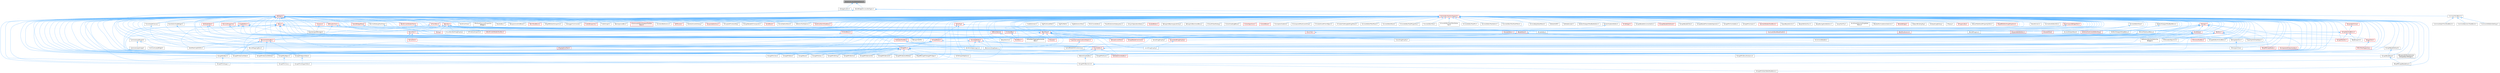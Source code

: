 digraph "GenericAccessibleInterfaces.h"
{
 // INTERACTIVE_SVG=YES
 // LATEX_PDF_SIZE
  bgcolor="transparent";
  edge [fontname=Helvetica,fontsize=10,labelfontname=Helvetica,labelfontsize=10];
  node [fontname=Helvetica,fontsize=10,shape=box,height=0.2,width=0.4];
  Node1 [id="Node000001",label="GenericAccessibleInterfaces.h",height=0.2,width=0.4,color="gray40", fillcolor="grey60", style="filled", fontcolor="black",tooltip=" "];
  Node1 -> Node2 [id="edge1_Node000001_Node000002",dir="back",color="steelblue1",style="solid",tooltip=" "];
  Node2 [id="Node000002",label="IOSApplication.h",height=0.2,width=0.4,color="grey40", fillcolor="white", style="filled",URL="$de/d94/IOSApplication_8h.html",tooltip=" "];
  Node1 -> Node3 [id="edge2_Node000001_Node000003",dir="back",color="steelblue1",style="solid",tooltip=" "];
  Node3 [id="Node000003",label="SlateWidgetAccessibleTypes.h",height=0.2,width=0.4,color="grey40", fillcolor="white", style="filled",URL="$d2/dbd/SlateWidgetAccessibleTypes_8h.html",tooltip=" "];
  Node3 -> Node4 [id="edge3_Node000003_Node000004",dir="back",color="steelblue1",style="solid",tooltip=" "];
  Node4 [id="Node000004",label="CommonLoadGuard.h",height=0.2,width=0.4,color="grey40", fillcolor="white", style="filled",URL="$d1/da1/CommonLoadGuard_8h.html",tooltip=" "];
  Node4 -> Node5 [id="edge4_Node000004_Node000005",dir="back",color="steelblue1",style="solid",tooltip=" "];
  Node5 [id="Node000005",label="CommonLazyImage.h",height=0.2,width=0.4,color="grey40", fillcolor="white", style="filled",URL="$d2/d74/CommonLazyImage_8h.html",tooltip=" "];
  Node4 -> Node6 [id="edge5_Node000004_Node000006",dir="back",color="steelblue1",style="solid",tooltip=" "];
  Node6 [id="Node000006",label="CommonLazyWidget.h",height=0.2,width=0.4,color="grey40", fillcolor="white", style="filled",URL="$d2/db7/CommonLazyWidget_8h.html",tooltip=" "];
  Node3 -> Node7 [id="edge6_Node000003_Node000007",dir="back",color="steelblue1",style="solid",tooltip=" "];
  Node7 [id="Node000007",label="CommonTextBlock.h",height=0.2,width=0.4,color="grey40", fillcolor="white", style="filled",URL="$d2/dc5/CommonTextBlock_8h.html",tooltip=" "];
  Node7 -> Node8 [id="edge7_Node000007_Node000008",dir="back",color="steelblue1",style="solid",tooltip=" "];
  Node8 [id="Node000008",label="CommonDateTimeTextBlock.h",height=0.2,width=0.4,color="grey40", fillcolor="white", style="filled",URL="$db/d1a/CommonDateTimeTextBlock_8h.html",tooltip=" "];
  Node7 -> Node9 [id="edge8_Node000007_Node000009",dir="back",color="steelblue1",style="solid",tooltip=" "];
  Node9 [id="Node000009",label="CommonNumericTextBlock.h",height=0.2,width=0.4,color="grey40", fillcolor="white", style="filled",URL="$df/db6/CommonNumericTextBlock_8h.html",tooltip=" "];
  Node7 -> Node10 [id="edge9_Node000007_Node000010",dir="back",color="steelblue1",style="solid",tooltip=" "];
  Node10 [id="Node000010",label="CommonUIEditorSettings.h",height=0.2,width=0.4,color="grey40", fillcolor="white", style="filled",URL="$dd/d37/CommonUIEditorSettings_8h.html",tooltip=" "];
  Node3 -> Node11 [id="edge10_Node000003_Node000011",dir="back",color="steelblue1",style="solid",tooltip=" "];
  Node11 [id="Node000011",label="DeclarativeSyntaxSupport.h",height=0.2,width=0.4,color="red", fillcolor="#FFF0F0", style="filled",URL="$d9/d96/DeclarativeSyntaxSupport_8h.html",tooltip=" "];
  Node11 -> Node12 [id="edge11_Node000011_Node000012",dir="back",color="steelblue1",style="solid",tooltip=" "];
  Node12 [id="Node000012",label="AboutScreen.h",height=0.2,width=0.4,color="grey40", fillcolor="white", style="filled",URL="$d0/d33/AboutScreen_8h.html",tooltip=" "];
  Node11 -> Node13 [id="edge12_Node000011_Node000013",dir="back",color="steelblue1",style="solid",tooltip=" "];
  Node13 [id="Node000013",label="AnimationEditorUtils.h",height=0.2,width=0.4,color="grey40", fillcolor="white", style="filled",URL="$df/d23/AnimationEditorUtils_8h.html",tooltip=" "];
  Node11 -> Node14 [id="edge13_Node000011_Node000014",dir="back",color="steelblue1",style="solid",tooltip=" "];
  Node14 [id="Node000014",label="BasicLayoutWidgetSlot.h",height=0.2,width=0.4,color="red", fillcolor="#FFF0F0", style="filled",URL="$d4/d34/BasicLayoutWidgetSlot_8h.html",tooltip=" "];
  Node14 -> Node306 [id="edge14_Node000014_Node000306",dir="back",color="steelblue1",style="solid",tooltip=" "];
  Node306 [id="Node000306",label="SBoxPanel.h",height=0.2,width=0.4,color="red", fillcolor="#FFF0F0", style="filled",URL="$d8/de6/SBoxPanel_8h.html",tooltip=" "];
  Node306 -> Node307 [id="edge15_Node000306_Node000307",dir="back",color="steelblue1",style="solid",tooltip=" "];
  Node307 [id="Node000307",label="BoneDragDropOp.h",height=0.2,width=0.4,color="grey40", fillcolor="white", style="filled",URL="$d9/dba/BoneDragDropOp_8h.html",tooltip=" "];
  Node306 -> Node308 [id="edge16_Node000306_Node000308",dir="back",color="steelblue1",style="solid",tooltip=" "];
  Node308 [id="Node000308",label="ClassDragDropOp.h",height=0.2,width=0.4,color="grey40", fillcolor="white", style="filled",URL="$d5/d37/ClassDragDropOp_8h.html",tooltip=" "];
  Node306 -> Node4 [id="edge17_Node000306_Node000004",dir="back",color="steelblue1",style="solid",tooltip=" "];
  Node306 -> Node309 [id="edge18_Node000306_Node000309",dir="back",color="steelblue1",style="solid",tooltip=" "];
  Node309 [id="Node000309",label="DecoratedDragDropOp.h",height=0.2,width=0.4,color="red", fillcolor="#FFF0F0", style="filled",URL="$d6/d6a/DecoratedDragDropOp_8h.html",tooltip=" "];
  Node309 -> Node319 [id="edge19_Node000309_Node000319",dir="back",color="steelblue1",style="solid",tooltip=" "];
  Node319 [id="Node000319",label="LevelDragDropOp.h",height=0.2,width=0.4,color="grey40", fillcolor="white", style="filled",URL="$dc/da5/LevelDragDropOp_8h.html",tooltip=" "];
  Node306 -> Node100 [id="edge20_Node000306_Node000100",dir="back",color="steelblue1",style="solid",tooltip=" "];
  Node100 [id="Node000100",label="GameModeInfoCustomizer.h",height=0.2,width=0.4,color="grey40", fillcolor="white", style="filled",URL="$d5/df3/GameModeInfoCustomizer_8h.html",tooltip=" "];
  Node306 -> Node319 [id="edge21_Node000306_Node000319",dir="back",color="steelblue1",style="solid",tooltip=" "];
  Node306 -> Node326 [id="edge22_Node000306_Node000326",dir="back",color="steelblue1",style="solid",tooltip=" "];
  Node326 [id="Node000326",label="PropertyCustomizationHelpers.h",height=0.2,width=0.4,color="red", fillcolor="#FFF0F0", style="filled",URL="$d7/dd0/PropertyCustomizationHelpers_8h.html",tooltip=" "];
  Node326 -> Node100 [id="edge23_Node000326_Node000100",dir="back",color="steelblue1",style="solid",tooltip=" "];
  Node306 -> Node330 [id="edge24_Node000306_Node000330",dir="back",color="steelblue1",style="solid",tooltip=" "];
  Node330 [id="Node000330",label="SBreadcrumbTrail.h",height=0.2,width=0.4,color="red", fillcolor="#FFF0F0", style="filled",URL="$d4/de2/SBreadcrumbTrail_8h.html",tooltip=" "];
  Node306 -> Node331 [id="edge25_Node000306_Node000331",dir="back",color="steelblue1",style="solid",tooltip=" "];
  Node331 [id="Node000331",label="SComboButton.h",height=0.2,width=0.4,color="red", fillcolor="#FFF0F0", style="filled",URL="$dc/d43/SComboButton_8h.html",tooltip=" "];
  Node331 -> Node176 [id="edge26_Node000331_Node000176",dir="back",color="steelblue1",style="solid",tooltip=" "];
  Node176 [id="Node000176",label="SBoneMappingBase.h",height=0.2,width=0.4,color="grey40", fillcolor="white", style="filled",URL="$d7/d49/SBoneMappingBase_8h.html",tooltip=" "];
  Node331 -> Node101 [id="edge27_Node000331_Node000101",dir="back",color="steelblue1",style="solid",tooltip=" "];
  Node101 [id="Node000101",label="SComboBox.h",height=0.2,width=0.4,color="red", fillcolor="#FFF0F0", style="filled",URL="$d2/dd5/SComboBox_8h.html",tooltip=" "];
  Node101 -> Node110 [id="edge28_Node000101_Node000110",dir="back",color="steelblue1",style="solid",tooltip=" "];
  Node110 [id="Node000110",label="SBlueprintEditorSelected\lDebugObjectWidget.h",height=0.2,width=0.4,color="grey40", fillcolor="white", style="filled",URL="$de/d6c/SBlueprintEditorSelectedDebugObjectWidget_8h.html",tooltip=" "];
  Node101 -> Node111 [id="edge29_Node000101_Node000111",dir="back",color="steelblue1",style="solid",tooltip=" "];
  Node111 [id="Node000111",label="SCSVImportOptions.h",height=0.2,width=0.4,color="grey40", fillcolor="white", style="filled",URL="$d7/dfe/SCSVImportOptions_8h.html",tooltip=" "];
  Node101 -> Node112 [id="edge30_Node000101_Node000112",dir="back",color="steelblue1",style="solid",tooltip=" "];
  Node112 [id="Node000112",label="SEditableComboBox.h",height=0.2,width=0.4,color="red", fillcolor="#FFF0F0", style="filled",URL="$d0/d8c/SEditableComboBox_8h.html",tooltip=" "];
  Node101 -> Node114 [id="edge31_Node000101_Node000114",dir="back",color="steelblue1",style="solid",tooltip=" "];
  Node114 [id="Node000114",label="SNameComboBox.h",height=0.2,width=0.4,color="grey40", fillcolor="white", style="filled",URL="$d8/d4b/SNameComboBox_8h.html",tooltip=" "];
  Node114 -> Node59 [id="edge32_Node000114_Node000059",dir="back",color="steelblue1",style="solid",tooltip=" "];
  Node59 [id="Node000059",label="SGraphPinNameList.h",height=0.2,width=0.4,color="grey40", fillcolor="white", style="filled",URL="$d4/d09/SGraphPinNameList_8h.html",tooltip=" "];
  Node59 -> Node60 [id="edge33_Node000059_Node000060",dir="back",color="steelblue1",style="solid",tooltip=" "];
  Node60 [id="Node000060",label="SGraphPinDataTableRowName.h",height=0.2,width=0.4,color="grey40", fillcolor="white", style="filled",URL="$d3/d40/SGraphPinDataTableRowName_8h.html",tooltip=" "];
  Node331 -> Node258 [id="edge34_Node000331_Node000258",dir="back",color="steelblue1",style="solid",tooltip=" "];
  Node258 [id="Node000258",label="SComponentClassCombo.h",height=0.2,width=0.4,color="red", fillcolor="#FFF0F0", style="filled",URL="$dc/df2/SComponentClassCombo_8h.html",tooltip=" "];
  Node331 -> Node151 [id="edge35_Node000331_Node000151",dir="back",color="steelblue1",style="solid",tooltip=" "];
  Node151 [id="Node000151",label="SGridLineSpacingList.h",height=0.2,width=0.4,color="grey40", fillcolor="white", style="filled",URL="$db/d48/SGridLineSpacingList_8h.html",tooltip=" "];
  Node331 -> Node158 [id="edge36_Node000331_Node000158",dir="back",color="steelblue1",style="solid",tooltip=" "];
  Node158 [id="Node000158",label="SNumericDropDown.h",height=0.2,width=0.4,color="grey40", fillcolor="white", style="filled",URL="$d3/d12/SNumericDropDown_8h.html",tooltip=" "];
  Node331 -> Node335 [id="edge37_Node000331_Node000335",dir="back",color="steelblue1",style="solid",tooltip=" "];
  Node335 [id="Node000335",label="SPopUpErrorText.h",height=0.2,width=0.4,color="red", fillcolor="#FFF0F0", style="filled",URL="$d7/d15/SPopUpErrorText_8h.html",tooltip=" "];
  Node306 -> Node112 [id="edge38_Node000306_Node000112",dir="back",color="steelblue1",style="solid",tooltip=" "];
  Node306 -> Node336 [id="edge39_Node000306_Node000336",dir="back",color="steelblue1",style="solid",tooltip=" "];
  Node336 [id="Node000336",label="SFilterBarClippingHorizontal\lBox.h",height=0.2,width=0.4,color="grey40", fillcolor="white", style="filled",URL="$dd/d94/SFilterBarClippingHorizontalBox_8h.html",tooltip=" "];
  Node306 -> Node151 [id="edge40_Node000306_Node000151",dir="back",color="steelblue1",style="solid",tooltip=" "];
  Node306 -> Node337 [id="edge41_Node000306_Node000337",dir="back",color="steelblue1",style="solid",tooltip=" "];
  Node337 [id="Node000337",label="SHeader.h",height=0.2,width=0.4,color="red", fillcolor="#FFF0F0", style="filled",URL="$de/d21/SHeader_8h.html",tooltip=" "];
  Node306 -> Node158 [id="edge42_Node000306_Node000158",dir="back",color="steelblue1",style="solid",tooltip=" "];
  Node306 -> Node338 [id="edge43_Node000306_Node000338",dir="back",color="steelblue1",style="solid",tooltip=" "];
  Node338 [id="Node000338",label="SNumericEntryBox.h",height=0.2,width=0.4,color="red", fillcolor="#FFF0F0", style="filled",URL="$d8/d1a/SNumericEntryBox_8h.html",tooltip=" "];
  Node338 -> Node61 [id="edge44_Node000338_Node000061",dir="back",color="steelblue1",style="solid",tooltip=" "];
  Node61 [id="Node000061",label="SGraphPinNum.h",height=0.2,width=0.4,color="grey40", fillcolor="white", style="filled",URL="$d7/da4/SGraphPinNum_8h.html",tooltip=" "];
  Node61 -> Node62 [id="edge45_Node000061_Node000062",dir="back",color="steelblue1",style="solid",tooltip=" "];
  Node62 [id="Node000062",label="SGraphPinInteger.h",height=0.2,width=0.4,color="grey40", fillcolor="white", style="filled",URL="$df/d54/SGraphPinInteger_8h.html",tooltip=" "];
  Node338 -> Node63 [id="edge46_Node000338_Node000063",dir="back",color="steelblue1",style="solid",tooltip=" "];
  Node63 [id="Node000063",label="SGraphPinNumSlider.h",height=0.2,width=0.4,color="grey40", fillcolor="white", style="filled",URL="$d5/d00/SGraphPinNumSlider_8h.html",tooltip=" "];
  Node63 -> Node64 [id="edge47_Node000063_Node000064",dir="back",color="steelblue1",style="solid",tooltip=" "];
  Node64 [id="Node000064",label="SGraphPinIntegerSlider.h",height=0.2,width=0.4,color="grey40", fillcolor="white", style="filled",URL="$da/d60/SGraphPinIntegerSlider_8h.html",tooltip=" "];
  Node338 -> Node71 [id="edge48_Node000338_Node000071",dir="back",color="steelblue1",style="solid",tooltip=" "];
  Node71 [id="Node000071",label="SGraphPinVector2DSlider.h",height=0.2,width=0.4,color="grey40", fillcolor="white", style="filled",URL="$d7/d05/SGraphPinVector2DSlider_8h.html",tooltip=" "];
  Node338 -> Node74 [id="edge49_Node000338_Node000074",dir="back",color="steelblue1",style="solid",tooltip=" "];
  Node74 [id="Node000074",label="SGraphPinVectorSlider.h",height=0.2,width=0.4,color="grey40", fillcolor="white", style="filled",URL="$dc/d38/SGraphPinVectorSlider_8h.html",tooltip=" "];
  Node14 -> Node18 [id="edge50_Node000014_Node000018",dir="back",color="steelblue1",style="solid",tooltip=" "];
  Node18 [id="Node000018",label="SNodePanel.h",height=0.2,width=0.4,color="red", fillcolor="#FFF0F0", style="filled",URL="$da/db1/SNodePanel_8h.html",tooltip=" "];
  Node18 -> Node25 [id="edge51_Node000018_Node000025",dir="back",color="steelblue1",style="solid",tooltip=" "];
  Node25 [id="Node000025",label="SCommentBubble.h",height=0.2,width=0.4,color="grey40", fillcolor="white", style="filled",URL="$d9/d84/SCommentBubble_8h.html",tooltip=" "];
  Node18 -> Node26 [id="edge52_Node000018_Node000026",dir="back",color="steelblue1",style="solid",tooltip=" "];
  Node26 [id="Node000026",label="SDesignSurface.h",height=0.2,width=0.4,color="grey40", fillcolor="white", style="filled",URL="$d0/d2a/SDesignSurface_8h.html",tooltip=" "];
  Node26 -> Node27 [id="edge53_Node000026_Node000027",dir="back",color="steelblue1",style="solid",tooltip=" "];
  Node27 [id="Node000027",label="SDesignerView.h",height=0.2,width=0.4,color="grey40", fillcolor="white", style="filled",URL="$d2/d14/SDesignerView_8h.html",tooltip=" "];
  Node18 -> Node28 [id="edge54_Node000018_Node000028",dir="back",color="steelblue1",style="solid",tooltip=" "];
  Node28 [id="Node000028",label="SGraphNode.h",height=0.2,width=0.4,color="red", fillcolor="#FFF0F0", style="filled",URL="$d2/d30/SGraphNode_8h.html",tooltip=" "];
  Node28 -> Node29 [id="edge55_Node000028_Node000029",dir="back",color="steelblue1",style="solid",tooltip=" "];
  Node29 [id="Node000029",label="DataflowGraphEditor.h",height=0.2,width=0.4,color="grey40", fillcolor="white", style="filled",URL="$d4/dfa/DataflowGraphEditor_8h.html",tooltip=" "];
  Node28 -> Node34 [id="edge56_Node000028_Node000034",dir="back",color="steelblue1",style="solid",tooltip=" "];
  Node34 [id="Node000034",label="SGraphNodeDefault.h",height=0.2,width=0.4,color="grey40", fillcolor="white", style="filled",URL="$de/daa/SGraphNodeDefault_8h.html",tooltip=" "];
  Node34 -> Node35 [id="edge57_Node000034_Node000035",dir="back",color="steelblue1",style="solid",tooltip=" "];
  Node35 [id="Node000035",label="SGraphNodeKnot.h",height=0.2,width=0.4,color="grey40", fillcolor="white", style="filled",URL="$da/da5/SGraphNodeKnot_8h.html",tooltip=" "];
  Node35 -> Node36 [id="edge58_Node000035_Node000036",dir="back",color="steelblue1",style="solid",tooltip=" "];
  Node36 [id="Node000036",label="SRigVMGraphNodeKnot.h",height=0.2,width=0.4,color="grey40", fillcolor="white", style="filled",URL="$db/de1/SRigVMGraphNodeKnot_8h.html",tooltip=" "];
  Node28 -> Node46 [id="edge59_Node000028_Node000046",dir="back",color="steelblue1",style="solid",tooltip=" "];
  Node46 [id="Node000046",label="SGraphPanel.h",height=0.2,width=0.4,color="grey40", fillcolor="white", style="filled",URL="$d2/dcf/SGraphPanel_8h.html",tooltip=" "];
  Node28 -> Node47 [id="edge60_Node000028_Node000047",dir="back",color="steelblue1",style="solid",tooltip=" "];
  Node47 [id="Node000047",label="SGraphPin.h",height=0.2,width=0.4,color="red", fillcolor="#FFF0F0", style="filled",URL="$d1/dd1/SGraphPin_8h.html",tooltip=" "];
  Node47 -> Node35 [id="edge61_Node000047_Node000035",dir="back",color="steelblue1",style="solid",tooltip=" "];
  Node47 -> Node46 [id="edge62_Node000047_Node000046",dir="back",color="steelblue1",style="solid",tooltip=" "];
  Node47 -> Node55 [id="edge63_Node000047_Node000055",dir="back",color="steelblue1",style="solid",tooltip=" "];
  Node55 [id="Node000055",label="SGraphPinBool.h",height=0.2,width=0.4,color="grey40", fillcolor="white", style="filled",URL="$d8/d82/SGraphPinBool_8h.html",tooltip=" "];
  Node47 -> Node56 [id="edge64_Node000047_Node000056",dir="back",color="steelblue1",style="solid",tooltip=" "];
  Node56 [id="Node000056",label="SGraphPinColor.h",height=0.2,width=0.4,color="grey40", fillcolor="white", style="filled",URL="$dd/d8d/SGraphPinColor_8h.html",tooltip=" "];
  Node47 -> Node57 [id="edge65_Node000047_Node000057",dir="back",color="steelblue1",style="solid",tooltip=" "];
  Node57 [id="Node000057",label="SGraphPinEnum.h",height=0.2,width=0.4,color="grey40", fillcolor="white", style="filled",URL="$dc/d1a/SGraphPinEnum_8h.html",tooltip=" "];
  Node47 -> Node58 [id="edge66_Node000047_Node000058",dir="back",color="steelblue1",style="solid",tooltip=" "];
  Node58 [id="Node000058",label="SGraphPinExec.h",height=0.2,width=0.4,color="grey40", fillcolor="white", style="filled",URL="$d1/d4c/SGraphPinExec_8h.html",tooltip=" "];
  Node47 -> Node59 [id="edge67_Node000047_Node000059",dir="back",color="steelblue1",style="solid",tooltip=" "];
  Node47 -> Node61 [id="edge68_Node000047_Node000061",dir="back",color="steelblue1",style="solid",tooltip=" "];
  Node47 -> Node63 [id="edge69_Node000047_Node000063",dir="back",color="steelblue1",style="solid",tooltip=" "];
  Node47 -> Node65 [id="edge70_Node000047_Node000065",dir="back",color="steelblue1",style="solid",tooltip=" "];
  Node65 [id="Node000065",label="SGraphPinObject.h",height=0.2,width=0.4,color="grey40", fillcolor="white", style="filled",URL="$da/dd6/SGraphPinObject_8h.html",tooltip=" "];
  Node65 -> Node66 [id="edge71_Node000065_Node000066",dir="back",color="steelblue1",style="solid",tooltip=" "];
  Node66 [id="Node000066",label="SGraphPinClass.h",height=0.2,width=0.4,color="grey40", fillcolor="white", style="filled",URL="$df/d8d/SGraphPinClass_8h.html",tooltip=" "];
  Node47 -> Node67 [id="edge72_Node000047_Node000067",dir="back",color="steelblue1",style="solid",tooltip=" "];
  Node67 [id="Node000067",label="SGraphPinString.h",height=0.2,width=0.4,color="grey40", fillcolor="white", style="filled",URL="$d0/d49/SGraphPinString_8h.html",tooltip=" "];
  Node47 -> Node68 [id="edge73_Node000047_Node000068",dir="back",color="steelblue1",style="solid",tooltip=" "];
  Node68 [id="Node000068",label="SGraphPinStructInstance.h",height=0.2,width=0.4,color="grey40", fillcolor="white", style="filled",URL="$db/d8b/SGraphPinStructInstance_8h.html",tooltip=" "];
  Node47 -> Node69 [id="edge74_Node000047_Node000069",dir="back",color="steelblue1",style="solid",tooltip=" "];
  Node69 [id="Node000069",label="SGraphPinVector.h",height=0.2,width=0.4,color="grey40", fillcolor="white", style="filled",URL="$d8/de7/SGraphPinVector_8h.html",tooltip=" "];
  Node47 -> Node70 [id="edge75_Node000047_Node000070",dir="back",color="steelblue1",style="solid",tooltip=" "];
  Node70 [id="Node000070",label="SGraphPinVector2D.h",height=0.2,width=0.4,color="grey40", fillcolor="white", style="filled",URL="$d7/d67/SGraphPinVector2D_8h.html",tooltip=" "];
  Node47 -> Node71 [id="edge76_Node000047_Node000071",dir="back",color="steelblue1",style="solid",tooltip=" "];
  Node47 -> Node72 [id="edge77_Node000047_Node000072",dir="back",color="steelblue1",style="solid",tooltip=" "];
  Node72 [id="Node000072",label="SGraphPinVector4.h",height=0.2,width=0.4,color="grey40", fillcolor="white", style="filled",URL="$d4/d94/SGraphPinVector4_8h.html",tooltip=" "];
  Node47 -> Node73 [id="edge78_Node000047_Node000073",dir="back",color="steelblue1",style="solid",tooltip=" "];
  Node73 [id="Node000073",label="SGraphPinVector4Slider.h",height=0.2,width=0.4,color="grey40", fillcolor="white", style="filled",URL="$d9/db8/SGraphPinVector4Slider_8h.html",tooltip=" "];
  Node47 -> Node74 [id="edge79_Node000047_Node000074",dir="back",color="steelblue1",style="solid",tooltip=" "];
  Node47 -> Node75 [id="edge80_Node000047_Node000075",dir="back",color="steelblue1",style="solid",tooltip=" "];
  Node75 [id="Node000075",label="SRigVMGraphChangePinType.h",height=0.2,width=0.4,color="grey40", fillcolor="white", style="filled",URL="$d4/da7/SRigVMGraphChangePinType_8h.html",tooltip=" "];
  Node28 -> Node86 [id="edge81_Node000028_Node000086",dir="back",color="steelblue1",style="solid",tooltip=" "];
  Node86 [id="Node000086",label="SRigVMGraphNode.h",height=0.2,width=0.4,color="red", fillcolor="#FFF0F0", style="filled",URL="$d0/d1e/SRigVMGraphNode_8h.html",tooltip=" "];
  Node18 -> Node43 [id="edge82_Node000018_Node000043",dir="back",color="steelblue1",style="solid",tooltip=" "];
  Node43 [id="Node000043",label="SGraphNodeComment.h",height=0.2,width=0.4,color="red", fillcolor="#FFF0F0", style="filled",URL="$d7/db6/SGraphNodeComment_8h.html",tooltip=" "];
  Node18 -> Node46 [id="edge83_Node000018_Node000046",dir="back",color="steelblue1",style="solid",tooltip=" "];
  Node11 -> Node307 [id="edge84_Node000011_Node000307",dir="back",color="steelblue1",style="solid",tooltip=" "];
  Node11 -> Node175 [id="edge85_Node000011_Node000175",dir="back",color="steelblue1",style="solid",tooltip=" "];
  Node175 [id="Node000175",label="BoneSelectionWidget.h",height=0.2,width=0.4,color="grey40", fillcolor="white", style="filled",URL="$d4/dd3/BoneSelectionWidget_8h.html",tooltip=" "];
  Node175 -> Node176 [id="edge86_Node000175_Node000176",dir="back",color="steelblue1",style="solid",tooltip=" "];
  Node11 -> Node99 [id="edge87_Node000011_Node000099",dir="back",color="steelblue1",style="solid",tooltip=" "];
  Node99 [id="Node000099",label="BrushBuilderDragDropOp.h",height=0.2,width=0.4,color="grey40", fillcolor="white", style="filled",URL="$d9/d56/BrushBuilderDragDropOp_8h.html",tooltip=" "];
  Node11 -> Node308 [id="edge88_Node000011_Node000308",dir="back",color="steelblue1",style="solid",tooltip=" "];
  Node11 -> Node687 [id="edge89_Node000011_Node000687",dir="back",color="steelblue1",style="solid",tooltip=" "];
  Node687 [id="Node000687",label="CreditsScreen.h",height=0.2,width=0.4,color="grey40", fillcolor="white", style="filled",URL="$d7/db9/CreditsScreen_8h.html",tooltip=" "];
  Node11 -> Node29 [id="edge90_Node000011_Node000029",dir="back",color="steelblue1",style="solid",tooltip=" "];
  Node11 -> Node690 [id="edge91_Node000011_Node000690",dir="back",color="steelblue1",style="solid",tooltip=" "];
  Node690 [id="Node000690",label="DebuggerCommands.h",height=0.2,width=0.4,color="grey40", fillcolor="white", style="filled",URL="$dc/da1/DebuggerCommands_8h.html",tooltip=" "];
  Node11 -> Node309 [id="edge92_Node000011_Node000309",dir="back",color="steelblue1",style="solid",tooltip=" "];
  Node11 -> Node618 [id="edge93_Node000011_Node000618",dir="back",color="steelblue1",style="solid",tooltip=" "];
  Node618 [id="Node000618",label="DetailWidgetRow.h",height=0.2,width=0.4,color="red", fillcolor="#FFF0F0", style="filled",URL="$d4/d4d/DetailWidgetRow_8h.html",tooltip=" "];
  Node618 -> Node326 [id="edge94_Node000618_Node000326",dir="back",color="steelblue1",style="solid",tooltip=" "];
  Node11 -> Node354 [id="edge95_Node000011_Node000354",dir="back",color="steelblue1",style="solid",tooltip=" "];
  Node354 [id="Node000354",label="Dialogs.h",height=0.2,width=0.4,color="red", fillcolor="#FFF0F0", style="filled",URL="$d2/d5c/Dialogs_8h.html",tooltip=" "];
  Node11 -> Node357 [id="edge96_Node000011_Node000357",dir="back",color="steelblue1",style="solid",tooltip=" "];
  Node357 [id="Node000357",label="DlgPickAssetPath.h",height=0.2,width=0.4,color="grey40", fillcolor="white", style="filled",URL="$db/d31/DlgPickAssetPath_8h.html",tooltip=" "];
  Node11 -> Node358 [id="edge97_Node000011_Node000358",dir="back",color="steelblue1",style="solid",tooltip=" "];
  Node358 [id="Node000358",label="DlgPickPath.h",height=0.2,width=0.4,color="grey40", fillcolor="white", style="filled",URL="$d9/d16/DlgPickPath_8h.html",tooltip=" "];
  Node11 -> Node181 [id="edge98_Node000011_Node000181",dir="back",color="steelblue1",style="solid",tooltip=" "];
  Node181 [id="Node000181",label="DlgReferenceTree.h",height=0.2,width=0.4,color="grey40", fillcolor="white", style="filled",URL="$db/dd3/DlgReferenceTree_8h.html",tooltip=" "];
  Node11 -> Node182 [id="edge99_Node000011_Node000182",dir="back",color="steelblue1",style="solid",tooltip=" "];
  Node182 [id="Node000182",label="FindInBlueprints.h",height=0.2,width=0.4,color="red", fillcolor="#FFF0F0", style="filled",URL="$d0/d27/FindInBlueprints_8h.html",tooltip=" "];
  Node11 -> Node197 [id="edge100_Node000011_Node000197",dir="back",color="steelblue1",style="solid",tooltip=" "];
  Node197 [id="Node000197",label="FindInGraph.h",height=0.2,width=0.4,color="grey40", fillcolor="white", style="filled",URL="$de/d36/FindInGraph_8h.html",tooltip=" "];
  Node11 -> Node555 [id="edge101_Node000011_Node000555",dir="back",color="steelblue1",style="solid",tooltip=" "];
  Node555 [id="Node000555",label="FractureEditorModeToolkit.h",height=0.2,width=0.4,color="red", fillcolor="#FFF0F0", style="filled",URL="$da/d01/FractureEditorModeToolkit_8h.html",tooltip=" "];
  Node11 -> Node100 [id="edge102_Node000011_Node000100",dir="back",color="steelblue1",style="solid",tooltip=" "];
  Node11 -> Node691 [id="edge103_Node000011_Node000691",dir="back",color="steelblue1",style="solid",tooltip=" "];
  Node691 [id="Node000691",label="GraphEditor.h",height=0.2,width=0.4,color="red", fillcolor="#FFF0F0", style="filled",URL="$dc/dc5/GraphEditor_8h.html",tooltip=" "];
  Node691 -> Node29 [id="edge104_Node000691_Node000029",dir="back",color="steelblue1",style="solid",tooltip=" "];
  Node691 -> Node257 [id="edge105_Node000691_Node000257",dir="back",color="steelblue1",style="solid",tooltip=" "];
  Node257 [id="Node000257",label="SBlueprintDiff.h",height=0.2,width=0.4,color="grey40", fillcolor="white", style="filled",URL="$de/d6d/SBlueprintDiff_8h.html",tooltip=" "];
  Node691 -> Node263 [id="edge106_Node000691_Node000263",dir="back",color="steelblue1",style="solid",tooltip=" "];
  Node263 [id="Node000263",label="SGraphEditorActionMenu.h",height=0.2,width=0.4,color="grey40", fillcolor="white", style="filled",URL="$dd/d8d/SGraphEditorActionMenu_8h.html",tooltip=" "];
  Node691 -> Node28 [id="edge107_Node000691_Node000028",dir="back",color="steelblue1",style="solid",tooltip=" "];
  Node691 -> Node46 [id="edge108_Node000691_Node000046",dir="back",color="steelblue1",style="solid",tooltip=" "];
  Node691 -> Node18 [id="edge109_Node000691_Node000018",dir="back",color="steelblue1",style="solid",tooltip=" "];
  Node11 -> Node319 [id="edge110_Node000011_Node000319",dir="back",color="steelblue1",style="solid",tooltip=" "];
  Node11 -> Node669 [id="edge111_Node000011_Node000669",dir="back",color="steelblue1",style="solid",tooltip=" "];
  Node669 [id="Node000669",label="MiniCurveEditor.h",height=0.2,width=0.4,color="grey40", fillcolor="white", style="filled",URL="$d7/dad/MiniCurveEditor_8h.html",tooltip=" "];
  Node11 -> Node134 [id="edge112_Node000011_Node000134",dir="back",color="steelblue1",style="solid",tooltip=" "];
  Node134 [id="Node000134",label="MultiBox.h",height=0.2,width=0.4,color="red", fillcolor="#FFF0F0", style="filled",URL="$d5/d73/MultiBox_8h.html",tooltip=" "];
  Node11 -> Node700 [id="edge113_Node000011_Node000700",dir="back",color="steelblue1",style="solid",tooltip=" "];
  Node700 [id="Node000700",label="PanelExtensionSubsystem.h",height=0.2,width=0.4,color="grey40", fillcolor="white", style="filled",URL="$d7/df2/PanelExtensionSubsystem_8h.html",tooltip=" "];
  Node11 -> Node326 [id="edge114_Node000011_Node000326",dir="back",color="steelblue1",style="solid",tooltip=" "];
  Node11 -> Node254 [id="edge115_Node000011_Node000254",dir="back",color="steelblue1",style="solid",tooltip=" "];
  Node254 [id="Node000254",label="PropertyInfoViewStyle.h",height=0.2,width=0.4,color="grey40", fillcolor="white", style="filled",URL="$d0/da8/PropertyInfoViewStyle_8h.html",tooltip=" "];
  Node11 -> Node255 [id="edge116_Node000011_Node000255",dir="back",color="steelblue1",style="solid",tooltip=" "];
  Node255 [id="Node000255",label="ReferenceSectionSelection\lWidget.h",height=0.2,width=0.4,color="grey40", fillcolor="white", style="filled",URL="$db/d75/ReferenceSectionSelectionWidget_8h.html",tooltip=" "];
  Node11 -> Node703 [id="edge117_Node000011_Node000703",dir="back",color="steelblue1",style="solid",tooltip=" "];
  Node703 [id="Node000703",label="SAsyncOperationStatus.h",height=0.2,width=0.4,color="grey40", fillcolor="white", style="filled",URL="$dc/d3f/SAsyncOperationStatus_8h.html",tooltip=" "];
  Node11 -> Node834 [id="edge118_Node000011_Node000834",dir="back",color="steelblue1",style="solid",tooltip=" "];
  Node834 [id="Node000834",label="SAudioMeter.h",height=0.2,width=0.4,color="red", fillcolor="#FFF0F0", style="filled",URL="$d5/d48/SAudioMeter_8h.html",tooltip=" "];
  Node11 -> Node712 [id="edge119_Node000011_Node000712",dir="back",color="steelblue1",style="solid",tooltip=" "];
  Node712 [id="Node000712",label="SBackgroundBlur.h",height=0.2,width=0.4,color="grey40", fillcolor="white", style="filled",URL="$d7/d30/SBackgroundBlur_8h.html",tooltip=" "];
  Node11 -> Node257 [id="edge120_Node000011_Node000257",dir="back",color="steelblue1",style="solid",tooltip=" "];
  Node11 -> Node110 [id="edge121_Node000011_Node000110",dir="back",color="steelblue1",style="solid",tooltip=" "];
  Node11 -> Node290 [id="edge122_Node000011_Node000290",dir="back",color="steelblue1",style="solid",tooltip=" "];
  Node290 [id="Node000290",label="SBlueprintNamespaceEntry.h",height=0.2,width=0.4,color="grey40", fillcolor="white", style="filled",URL="$d4/d22/SBlueprintNamespaceEntry_8h.html",tooltip=" "];
  Node11 -> Node713 [id="edge123_Node000011_Node000713",dir="back",color="steelblue1",style="solid",tooltip=" "];
  Node713 [id="Node000713",label="SBlueprintRevisionMenu.h",height=0.2,width=0.4,color="grey40", fillcolor="white", style="filled",URL="$dc/dd7/SBlueprintRevisionMenu_8h.html",tooltip=" "];
  Node11 -> Node176 [id="edge124_Node000011_Node000176",dir="back",color="steelblue1",style="solid",tooltip=" "];
  Node11 -> Node714 [id="edge125_Node000011_Node000714",dir="back",color="steelblue1",style="solid",tooltip=" "];
  Node714 [id="Node000714",label="SBorder.h",height=0.2,width=0.4,color="red", fillcolor="#FFF0F0", style="filled",URL="$d2/d10/SBorder_8h.html",tooltip=" "];
  Node714 -> Node307 [id="edge126_Node000714_Node000307",dir="back",color="steelblue1",style="solid",tooltip=" "];
  Node714 -> Node99 [id="edge127_Node000714_Node000099",dir="back",color="steelblue1",style="solid",tooltip=" "];
  Node714 -> Node308 [id="edge128_Node000714_Node000308",dir="back",color="steelblue1",style="solid",tooltip=" "];
  Node714 -> Node309 [id="edge129_Node000714_Node000309",dir="back",color="steelblue1",style="solid",tooltip=" "];
  Node714 -> Node354 [id="edge130_Node000714_Node000354",dir="back",color="steelblue1",style="solid",tooltip=" "];
  Node714 -> Node319 [id="edge131_Node000714_Node000319",dir="back",color="steelblue1",style="solid",tooltip=" "];
  Node714 -> Node715 [id="edge132_Node000714_Node000715",dir="back",color="steelblue1",style="solid",tooltip=" "];
  Node715 [id="Node000715",label="SBuildProgress.h",height=0.2,width=0.4,color="grey40", fillcolor="white", style="filled",URL="$dd/d1d/SBuildProgress_8h.html",tooltip=" "];
  Node714 -> Node716 [id="edge133_Node000714_Node000716",dir="back",color="steelblue1",style="solid",tooltip=" "];
  Node716 [id="Node000716",label="SButton.h",height=0.2,width=0.4,color="red", fillcolor="#FFF0F0", style="filled",URL="$d4/d2a/SButton_8h.html",tooltip=" "];
  Node716 -> Node254 [id="edge134_Node000716_Node000254",dir="back",color="steelblue1",style="solid",tooltip=" "];
  Node716 -> Node330 [id="edge135_Node000716_Node000330",dir="back",color="steelblue1",style="solid",tooltip=" "];
  Node716 -> Node112 [id="edge136_Node000716_Node000112",dir="back",color="steelblue1",style="solid",tooltip=" "];
  Node716 -> Node717 [id="edge137_Node000716_Node000717",dir="back",color="steelblue1",style="solid",tooltip=" "];
  Node717 [id="Node000717",label="SHyperlink.h",height=0.2,width=0.4,color="red", fillcolor="#FFF0F0", style="filled",URL="$d3/d8c/SHyperlink_8h.html",tooltip=" "];
  Node717 -> Node718 [id="edge138_Node000717_Node000718",dir="back",color="steelblue1",style="solid",tooltip=" "];
  Node718 [id="Node000718",label="SRichTextHyperlink.h",height=0.2,width=0.4,color="red", fillcolor="#FFF0F0", style="filled",URL="$da/d06/SRichTextHyperlink_8h.html",tooltip=" "];
  Node716 -> Node269 [id="edge139_Node000716_Node000269",dir="back",color="steelblue1",style="solid",tooltip=" "];
  Node269 [id="Node000269",label="SKeySelector.h",height=0.2,width=0.4,color="grey40", fillcolor="white", style="filled",URL="$de/d62/SKeySelector_8h.html",tooltip=" "];
  Node714 -> Node670 [id="edge140_Node000714_Node000670",dir="back",color="steelblue1",style="solid",tooltip=" "];
  Node670 [id="Node000670",label="SDockTab.h",height=0.2,width=0.4,color="red", fillcolor="#FFF0F0", style="filled",URL="$d2/d6f/SDockTab_8h.html",tooltip=" "];
  Node670 -> Node544 [id="edge141_Node000670_Node000544",dir="back",color="steelblue1",style="solid",tooltip=" "];
  Node544 [id="Node000544",label="SPersonaToolBox.h",height=0.2,width=0.4,color="red", fillcolor="#FFF0F0", style="filled",URL="$d3/d1c/SPersonaToolBox_8h.html",tooltip=" "];
  Node714 -> Node719 [id="edge142_Node000714_Node000719",dir="back",color="steelblue1",style="solid",tooltip=" "];
  Node719 [id="Node000719",label="SEditableTextBox.h",height=0.2,width=0.4,color="red", fillcolor="#FFF0F0", style="filled",URL="$df/dd0/SEditableTextBox_8h.html",tooltip=" "];
  Node719 -> Node112 [id="edge143_Node000719_Node000112",dir="back",color="steelblue1",style="solid",tooltip=" "];
  Node719 -> Node151 [id="edge144_Node000719_Node000151",dir="back",color="steelblue1",style="solid",tooltip=" "];
  Node719 -> Node158 [id="edge145_Node000719_Node000158",dir="back",color="steelblue1",style="solid",tooltip=" "];
  Node714 -> Node721 [id="edge146_Node000714_Node000721",dir="back",color="steelblue1",style="solid",tooltip=" "];
  Node721 [id="Node000721",label="SErrorText.h",height=0.2,width=0.4,color="red", fillcolor="#FFF0F0", style="filled",URL="$d7/d9a/SErrorText_8h.html",tooltip=" "];
  Node721 -> Node722 [id="edge147_Node000721_Node000722",dir="back",color="steelblue1",style="solid",tooltip=" "];
  Node722 [id="Node000722",label="SErrorHint.h",height=0.2,width=0.4,color="red", fillcolor="#FFF0F0", style="filled",URL="$d9/d4d/SErrorHint_8h.html",tooltip=" "];
  Node721 -> Node28 [id="edge148_Node000721_Node000028",dir="back",color="steelblue1",style="solid",tooltip=" "];
  Node721 -> Node335 [id="edge149_Node000721_Node000335",dir="back",color="steelblue1",style="solid",tooltip=" "];
  Node714 -> Node724 [id="edge150_Node000714_Node000724",dir="back",color="steelblue1",style="solid",tooltip=" "];
  Node724 [id="Node000724",label="SExpandableButton.h",height=0.2,width=0.4,color="red", fillcolor="#FFF0F0", style="filled",URL="$d5/df7/SExpandableButton_8h.html",tooltip=" "];
  Node714 -> Node263 [id="edge151_Node000714_Node000263",dir="back",color="steelblue1",style="solid",tooltip=" "];
  Node714 -> Node47 [id="edge152_Node000714_Node000047",dir="back",color="steelblue1",style="solid",tooltip=" "];
  Node714 -> Node725 [id="edge153_Node000714_Node000725",dir="back",color="steelblue1",style="solid",tooltip=" "];
  Node725 [id="Node000725",label="SHeaderRow.h",height=0.2,width=0.4,color="red", fillcolor="#FFF0F0", style="filled",URL="$d4/d31/SHeaderRow_8h.html",tooltip=" "];
  Node714 -> Node750 [id="edge154_Node000714_Node000750",dir="back",color="steelblue1",style="solid",tooltip=" "];
  Node750 [id="Node000750",label="SMultiLineEditableTextBox.h",height=0.2,width=0.4,color="red", fillcolor="#FFF0F0", style="filled",URL="$da/d53/SMultiLineEditableTextBox_8h.html",tooltip=" "];
  Node714 -> Node338 [id="edge155_Node000714_Node000338",dir="back",color="steelblue1",style="solid",tooltip=" "];
  Node11 -> Node98 [id="edge156_Node000011_Node000098",dir="back",color="steelblue1",style="solid",tooltip=" "];
  Node98 [id="Node000098",label="SBox.h",height=0.2,width=0.4,color="red", fillcolor="#FFF0F0", style="filled",URL="$dd/d43/SBox_8h.html",tooltip=" "];
  Node98 -> Node99 [id="edge157_Node000098_Node000099",dir="back",color="steelblue1",style="solid",tooltip=" "];
  Node98 -> Node100 [id="edge158_Node000098_Node000100",dir="back",color="steelblue1",style="solid",tooltip=" "];
  Node98 -> Node101 [id="edge159_Node000098_Node000101",dir="back",color="steelblue1",style="solid",tooltip=" "];
  Node98 -> Node131 [id="edge160_Node000098_Node000131",dir="back",color="steelblue1",style="solid",tooltip=" "];
  Node131 [id="Node000131",label="SEnableBox.h",height=0.2,width=0.4,color="grey40", fillcolor="white", style="filled",URL="$d4/d22/SEnableBox_8h.html",tooltip=" "];
  Node98 -> Node132 [id="edge161_Node000098_Node000132",dir="back",color="steelblue1",style="solid",tooltip=" "];
  Node132 [id="Node000132",label="SGameLayerManager.h",height=0.2,width=0.4,color="grey40", fillcolor="white", style="filled",URL="$da/d3a/SGameLayerManager_8h.html",tooltip=" "];
  Node98 -> Node61 [id="edge162_Node000098_Node000061",dir="back",color="steelblue1",style="solid",tooltip=" "];
  Node98 -> Node63 [id="edge163_Node000098_Node000063",dir="back",color="steelblue1",style="solid",tooltip=" "];
  Node98 -> Node71 [id="edge164_Node000098_Node000071",dir="back",color="steelblue1",style="solid",tooltip=" "];
  Node98 -> Node74 [id="edge165_Node000098_Node000074",dir="back",color="steelblue1",style="solid",tooltip=" "];
  Node98 -> Node133 [id="edge166_Node000098_Node000133",dir="back",color="steelblue1",style="solid",tooltip=" "];
  Node133 [id="Node000133",label="SLinkedBox.h",height=0.2,width=0.4,color="red", fillcolor="#FFF0F0", style="filled",URL="$d8/d89/SLinkedBox_8h.html",tooltip=" "];
  Node133 -> Node134 [id="edge167_Node000133_Node000134",dir="back",color="steelblue1",style="solid",tooltip=" "];
  Node11 -> Node306 [id="edge168_Node000011_Node000306",dir="back",color="steelblue1",style="solid",tooltip=" "];
  Node11 -> Node330 [id="edge169_Node000011_Node000330",dir="back",color="steelblue1",style="solid",tooltip=" "];
  Node11 -> Node715 [id="edge170_Node000011_Node000715",dir="back",color="steelblue1",style="solid",tooltip=" "];
  Node11 -> Node716 [id="edge171_Node000011_Node000716",dir="back",color="steelblue1",style="solid",tooltip=" "];
  Node11 -> Node111 [id="edge172_Node000011_Node000111",dir="back",color="steelblue1",style="solid",tooltip=" "];
  Node11 -> Node680 [id="edge173_Node000011_Node000680",dir="back",color="steelblue1",style="solid",tooltip=" "];
  Node680 [id="Node000680",label="SCanvas.h",height=0.2,width=0.4,color="red", fillcolor="#FFF0F0", style="filled",URL="$d4/dfa/SCanvas_8h.html",tooltip=" "];
  Node680 -> Node132 [id="edge174_Node000680_Node000132",dir="back",color="steelblue1",style="solid",tooltip=" "];
  Node11 -> Node758 [id="edge175_Node000011_Node000758",dir="back",color="steelblue1",style="solid",tooltip=" "];
  Node758 [id="Node000758",label="SCheckBox.h",height=0.2,width=0.4,color="red", fillcolor="#FFF0F0", style="filled",URL="$d8/d16/SCheckBox_8h.html",tooltip=" "];
  Node758 -> Node29 [id="edge176_Node000758_Node000029",dir="back",color="steelblue1",style="solid",tooltip=" "];
  Node758 -> Node555 [id="edge177_Node000758_Node000555",dir="back",color="steelblue1",style="solid",tooltip=" "];
  Node758 -> Node760 [id="edge178_Node000758_Node000760",dir="back",color="steelblue1",style="solid",tooltip=" "];
  Node760 [id="Node000760",label="SNotificationList.h",height=0.2,width=0.4,color="red", fillcolor="#FFF0F0", style="filled",URL="$d7/d9f/SNotificationList_8h.html",tooltip=" "];
  Node758 -> Node338 [id="edge179_Node000758_Node000338",dir="back",color="steelblue1",style="solid",tooltip=" "];
  Node11 -> Node763 [id="edge180_Node000011_Node000763",dir="back",color="steelblue1",style="solid",tooltip=" "];
  Node763 [id="Node000763",label="SClassPickerDialog.h",height=0.2,width=0.4,color="grey40", fillcolor="white", style="filled",URL="$de/db7/SClassPickerDialog_8h.html",tooltip=" "];
  Node11 -> Node836 [id="edge181_Node000011_Node000836",dir="back",color="steelblue1",style="solid",tooltip=" "];
  Node836 [id="Node000836",label="SColorBlock.h",height=0.2,width=0.4,color="red", fillcolor="#FFF0F0", style="filled",URL="$da/d3e/SColorBlock_8h.html",tooltip=" "];
  Node836 -> Node338 [id="edge182_Node000836_Node000338",dir="back",color="steelblue1",style="solid",tooltip=" "];
  Node11 -> Node837 [id="edge183_Node000011_Node000837",dir="back",color="steelblue1",style="solid",tooltip=" "];
  Node837 [id="Node000837",label="SColorGradientEditor.h",height=0.2,width=0.4,color="grey40", fillcolor="white", style="filled",URL="$d3/d99/SColorGradientEditor_8h.html",tooltip=" "];
  Node837 -> Node768 [id="edge184_Node000837_Node000768",dir="back",color="steelblue1",style="solid",tooltip=" "];
  Node768 [id="Node000768",label="SCurveEditor.h",height=0.2,width=0.4,color="red", fillcolor="#FFF0F0", style="filled",URL="$db/d9a/SCurveEditor_8h.html",tooltip=" "];
  Node11 -> Node838 [id="edge185_Node000011_Node000838",dir="back",color="steelblue1",style="solid",tooltip=" "];
  Node838 [id="Node000838",label="SColorGradingWheel.h",height=0.2,width=0.4,color="grey40", fillcolor="white", style="filled",URL="$da/d87/SColorGradingWheel_8h.html",tooltip=" "];
  Node11 -> Node839 [id="edge186_Node000011_Node000839",dir="back",color="steelblue1",style="solid",tooltip=" "];
  Node839 [id="Node000839",label="SColorSpectrum.h",height=0.2,width=0.4,color="red", fillcolor="#FFF0F0", style="filled",URL="$d7/db4/SColorSpectrum_8h.html",tooltip=" "];
  Node11 -> Node840 [id="edge187_Node000011_Node000840",dir="back",color="steelblue1",style="solid",tooltip=" "];
  Node840 [id="Node000840",label="SColorWheel.h",height=0.2,width=0.4,color="red", fillcolor="#FFF0F0", style="filled",URL="$df/de7/SColorWheel_8h.html",tooltip=" "];
  Node11 -> Node101 [id="edge188_Node000011_Node000101",dir="back",color="steelblue1",style="solid",tooltip=" "];
  Node11 -> Node331 [id="edge189_Node000011_Node000331",dir="back",color="steelblue1",style="solid",tooltip=" "];
  Node11 -> Node25 [id="edge190_Node000011_Node000025",dir="back",color="steelblue1",style="solid",tooltip=" "];
  Node11 -> Node147 [id="edge191_Node000011_Node000147",dir="back",color="steelblue1",style="solid",tooltip=" "];
  Node147 [id="Node000147",label="SCommonEditorViewportToolbar\lBase.h",height=0.2,width=0.4,color="red", fillcolor="#FFF0F0", style="filled",URL="$d0/d79/SCommonEditorViewportToolbarBase_8h.html",tooltip=" "];
  Node11 -> Node764 [id="edge192_Node000011_Node000764",dir="back",color="steelblue1",style="solid",tooltip=" "];
  Node764 [id="Node000764",label="SComplexGradient.h",height=0.2,width=0.4,color="grey40", fillcolor="white", style="filled",URL="$d9/de3/SComplexGradient_8h.html",tooltip=" "];
  Node11 -> Node258 [id="edge193_Node000011_Node000258",dir="back",color="steelblue1",style="solid",tooltip=" "];
  Node11 -> Node681 [id="edge194_Node000011_Node000681",dir="back",color="steelblue1",style="solid",tooltip=" "];
  Node681 [id="Node000681",label="SCompoundTrackLaneView.h",height=0.2,width=0.4,color="grey40", fillcolor="white", style="filled",URL="$df/d58/SCompoundTrackLaneView_8h.html",tooltip=" "];
  Node11 -> Node825 [id="edge195_Node000011_Node000825",dir="back",color="steelblue1",style="solid",tooltip=" "];
  Node825 [id="Node000825",label="SConstraintCanvas.h",height=0.2,width=0.4,color="grey40", fillcolor="white", style="filled",URL="$d4/d58/SConstraintCanvas_8h.html",tooltip=" "];
  Node825 -> Node29 [id="edge196_Node000825_Node000029",dir="back",color="steelblue1",style="solid",tooltip=" "];
  Node11 -> Node765 [id="edge197_Node000011_Node000765",dir="back",color="steelblue1",style="solid",tooltip=" "];
  Node765 [id="Node000765",label="SContentReference.h",height=0.2,width=0.4,color="grey40", fillcolor="white", style="filled",URL="$d3/dc5/SContentReference_8h.html",tooltip=" "];
  Node11 -> Node766 [id="edge198_Node000011_Node000766",dir="back",color="steelblue1",style="solid",tooltip=" "];
  Node766 [id="Node000766",label="SCreateAssetFromObject.h",height=0.2,width=0.4,color="grey40", fillcolor="white", style="filled",URL="$d8/d9f/SCreateAssetFromObject_8h.html",tooltip=" "];
  Node11 -> Node767 [id="edge199_Node000011_Node000767",dir="back",color="steelblue1",style="solid",tooltip=" "];
  Node767 [id="Node000767",label="SCreateClothingSettingsPanel.h",height=0.2,width=0.4,color="grey40", fillcolor="white", style="filled",URL="$d1/d49/SCreateClothingSettingsPanel_8h.html",tooltip=" "];
  Node11 -> Node768 [id="edge200_Node000011_Node000768",dir="back",color="steelblue1",style="solid",tooltip=" "];
  Node11 -> Node769 [id="edge201_Node000011_Node000769",dir="back",color="steelblue1",style="solid",tooltip=" "];
  Node769 [id="Node000769",label="SCurveEditorFilterPanel.h",height=0.2,width=0.4,color="grey40", fillcolor="white", style="filled",URL="$da/dfe/SCurveEditorFilterPanel_8h.html",tooltip=" "];
  Node11 -> Node592 [id="edge202_Node000011_Node000592",dir="back",color="steelblue1",style="solid",tooltip=" "];
  Node592 [id="Node000592",label="SCurveEditorPanel.h",height=0.2,width=0.4,color="grey40", fillcolor="white", style="filled",URL="$db/d60/SCurveEditorPanel_8h.html",tooltip=" "];
  Node11 -> Node770 [id="edge203_Node000011_Node000770",dir="back",color="steelblue1",style="solid",tooltip=" "];
  Node770 [id="Node000770",label="SCurveEditorToolProperties.h",height=0.2,width=0.4,color="grey40", fillcolor="white", style="filled",URL="$d8/d62/SCurveEditorToolProperties_8h.html",tooltip=" "];
  Node11 -> Node178 [id="edge204_Node000011_Node000178",dir="back",color="steelblue1",style="solid",tooltip=" "];
  Node178 [id="Node000178",label="SCurveEditorTree.h",height=0.2,width=0.4,color="grey40", fillcolor="white", style="filled",URL="$da/da4/SCurveEditorTree_8h.html",tooltip=" "];
  Node11 -> Node771 [id="edge205_Node000011_Node000771",dir="back",color="steelblue1",style="solid",tooltip=" "];
  Node771 [id="Node000771",label="SCurveEditorTreeFilterStatus\lBar.h",height=0.2,width=0.4,color="grey40", fillcolor="white", style="filled",URL="$d0/d2a/SCurveEditorTreeFilterStatusBar_8h.html",tooltip=" "];
  Node11 -> Node179 [id="edge206_Node000011_Node000179",dir="back",color="steelblue1",style="solid",tooltip=" "];
  Node179 [id="Node000179",label="SCurveEditorTreePin.h",height=0.2,width=0.4,color="grey40", fillcolor="white", style="filled",URL="$db/d44/SCurveEditorTreePin_8h.html",tooltip=" "];
  Node11 -> Node180 [id="edge207_Node000011_Node000180",dir="back",color="steelblue1",style="solid",tooltip=" "];
  Node180 [id="Node000180",label="SCurveEditorTreeSelect.h",height=0.2,width=0.4,color="grey40", fillcolor="white", style="filled",URL="$d9/d58/SCurveEditorTreeSelect_8h.html",tooltip=" "];
  Node11 -> Node772 [id="edge208_Node000011_Node000772",dir="back",color="steelblue1",style="solid",tooltip=" "];
  Node772 [id="Node000772",label="SCurveEditorTreeTextFilter.h",height=0.2,width=0.4,color="grey40", fillcolor="white", style="filled",URL="$d9/d41/SCurveEditorTreeTextFilter_8h.html",tooltip=" "];
  Node11 -> Node773 [id="edge209_Node000011_Node000773",dir="back",color="steelblue1",style="solid",tooltip=" "];
  Node773 [id="Node000773",label="SCurveEditorView.h",height=0.2,width=0.4,color="grey40", fillcolor="white", style="filled",URL="$dd/d32/SCurveEditorView_8h.html",tooltip=" "];
  Node773 -> Node599 [id="edge210_Node000773_Node000599",dir="back",color="steelblue1",style="solid",tooltip=" "];
  Node599 [id="Node000599",label="SCurveViewerPanel.h",height=0.2,width=0.4,color="grey40", fillcolor="white", style="filled",URL="$de/d3b/SCurveViewerPanel_8h.html",tooltip=" "];
  Node773 -> Node152 [id="edge211_Node000773_Node000152",dir="back",color="steelblue1",style="solid",tooltip=" "];
  Node152 [id="Node000152",label="SInteractiveCurveEditorView.h",height=0.2,width=0.4,color="red", fillcolor="#FFF0F0", style="filled",URL="$d2/dd9/SInteractiveCurveEditorView_8h.html",tooltip=" "];
  Node11 -> Node598 [id="edge212_Node000011_Node000598",dir="back",color="steelblue1",style="solid",tooltip=" "];
  Node598 [id="Node000598",label="SCurveKeyDetailPanel.h",height=0.2,width=0.4,color="grey40", fillcolor="white", style="filled",URL="$d9/d1c/SCurveKeyDetailPanel_8h.html",tooltip=" "];
  Node11 -> Node599 [id="edge213_Node000011_Node000599",dir="back",color="steelblue1",style="solid",tooltip=" "];
  Node11 -> Node826 [id="edge214_Node000011_Node000826",dir="back",color="steelblue1",style="solid",tooltip=" "];
  Node826 [id="Node000826",label="SDPIScaler.h",height=0.2,width=0.4,color="red", fillcolor="#FFF0F0", style="filled",URL="$de/dda/SDPIScaler_8h.html",tooltip=" "];
  Node11 -> Node259 [id="edge215_Node000011_Node000259",dir="back",color="steelblue1",style="solid",tooltip=" "];
  Node259 [id="Node000259",label="SDeleteAssetsDialog.h",height=0.2,width=0.4,color="grey40", fillcolor="white", style="filled",URL="$d7/d0d/SDeleteAssetsDialog_8h.html",tooltip=" "];
  Node11 -> Node26 [id="edge216_Node000011_Node000026",dir="back",color="steelblue1",style="solid",tooltip=" "];
  Node11 -> Node27 [id="edge217_Node000011_Node000027",dir="back",color="steelblue1",style="solid",tooltip=" "];
  Node11 -> Node282 [id="edge218_Node000011_Node000282",dir="back",color="steelblue1",style="solid",tooltip=" "];
  Node282 [id="Node000282",label="SDetailsDiff.h",height=0.2,width=0.4,color="grey40", fillcolor="white", style="filled",URL="$da/d09/SDetailsDiff_8h.html",tooltip=" "];
  Node11 -> Node670 [id="edge219_Node000011_Node000670",dir="back",color="steelblue1",style="solid",tooltip=" "];
  Node11 -> Node112 [id="edge220_Node000011_Node000112",dir="back",color="steelblue1",style="solid",tooltip=" "];
  Node11 -> Node774 [id="edge221_Node000011_Node000774",dir="back",color="steelblue1",style="solid",tooltip=" "];
  Node774 [id="Node000774",label="SEditableLabel.h",height=0.2,width=0.4,color="grey40", fillcolor="white", style="filled",URL="$dd/db3/SEditableLabel_8h.html",tooltip=" "];
  Node11 -> Node884 [id="edge222_Node000011_Node000884",dir="back",color="steelblue1",style="solid",tooltip=" "];
  Node884 [id="Node000884",label="SEditableText.h",height=0.2,width=0.4,color="red", fillcolor="#FFF0F0", style="filled",URL="$df/df7/SEditableText_8h.html",tooltip=" "];
  Node884 -> Node719 [id="edge223_Node000884_Node000719",dir="back",color="steelblue1",style="solid",tooltip=" "];
  Node884 -> Node338 [id="edge224_Node000884_Node000338",dir="back",color="steelblue1",style="solid",tooltip=" "];
  Node11 -> Node719 [id="edge225_Node000011_Node000719",dir="back",color="steelblue1",style="solid",tooltip=" "];
  Node11 -> Node775 [id="edge226_Node000011_Node000775",dir="back",color="steelblue1",style="solid",tooltip=" "];
  Node775 [id="Node000775",label="SEditorViewportToolBarButton.h",height=0.2,width=0.4,color="grey40", fillcolor="white", style="filled",URL="$d1/da1/SEditorViewportToolBarButton_8h.html",tooltip=" "];
  Node11 -> Node776 [id="edge227_Node000011_Node000776",dir="back",color="steelblue1",style="solid",tooltip=" "];
  Node776 [id="Node000776",label="SEditorViewportToolBarMenu.h",height=0.2,width=0.4,color="grey40", fillcolor="white", style="filled",URL="$dd/dec/SEditorViewportToolBarMenu_8h.html",tooltip=" "];
  Node776 -> Node777 [id="edge228_Node000776_Node000777",dir="back",color="steelblue1",style="solid",tooltip=" "];
  Node777 [id="Node000777",label="SEditorViewportViewMenu.h",height=0.2,width=0.4,color="grey40", fillcolor="white", style="filled",URL="$db/d67/SEditorViewportViewMenu_8h.html",tooltip=" "];
  Node11 -> Node777 [id="edge229_Node000011_Node000777",dir="back",color="steelblue1",style="solid",tooltip=" "];
  Node11 -> Node131 [id="edge230_Node000011_Node000131",dir="back",color="steelblue1",style="solid",tooltip=" "];
  Node11 -> Node722 [id="edge231_Node000011_Node000722",dir="back",color="steelblue1",style="solid",tooltip=" "];
  Node11 -> Node721 [id="edge232_Node000011_Node000721",dir="back",color="steelblue1",style="solid",tooltip=" "];
  Node11 -> Node778 [id="edge233_Node000011_Node000778",dir="back",color="steelblue1",style="solid",tooltip=" "];
  Node778 [id="Node000778",label="SExpandableArea.h",height=0.2,width=0.4,color="red", fillcolor="#FFF0F0", style="filled",URL="$da/d6a/SExpandableArea_8h.html",tooltip=" "];
  Node11 -> Node724 [id="edge234_Node000011_Node000724",dir="back",color="steelblue1",style="solid",tooltip=" "];
  Node11 -> Node779 [id="edge235_Node000011_Node000779",dir="back",color="steelblue1",style="solid",tooltip=" "];
  Node779 [id="Node000779",label="SExpanderArrow.h",height=0.2,width=0.4,color="red", fillcolor="#FFF0F0", style="filled",URL="$df/dca/SExpanderArrow_8h.html",tooltip=" "];
  Node779 -> Node261 [id="edge236_Node000779_Node000261",dir="back",color="steelblue1",style="solid",tooltip=" "];
  Node261 [id="Node000261",label="SGraphActionMenu.h",height=0.2,width=0.4,color="red", fillcolor="#FFF0F0", style="filled",URL="$d0/d9a/SGraphActionMenu_8h.html",tooltip=" "];
  Node261 -> Node263 [id="edge237_Node000261_Node000263",dir="back",color="steelblue1",style="solid",tooltip=" "];
  Node261 -> Node264 [id="edge238_Node000261_Node000264",dir="back",color="steelblue1",style="solid",tooltip=" "];
  Node264 [id="Node000264",label="SGraphPalette.h",height=0.2,width=0.4,color="red", fillcolor="#FFF0F0", style="filled",URL="$d5/dd1/SGraphPalette_8h.html",tooltip=" "];
  Node261 -> Node190 [id="edge239_Node000261_Node000190",dir="back",color="steelblue1",style="solid",tooltip=" "];
  Node190 [id="Node000190",label="SMyBlueprint.h",height=0.2,width=0.4,color="grey40", fillcolor="white", style="filled",URL="$d3/d34/SMyBlueprint_8h.html",tooltip=" "];
  Node11 -> Node336 [id="edge240_Node000011_Node000336",dir="back",color="steelblue1",style="solid",tooltip=" "];
  Node11 -> Node260 [id="edge241_Node000011_Node000260",dir="back",color="steelblue1",style="solid",tooltip=" "];
  Node260 [id="Node000260",label="SFilterableObjectList.h",height=0.2,width=0.4,color="grey40", fillcolor="white", style="filled",URL="$dc/de4/SFilterableObjectList_8h.html",tooltip=" "];
  Node11 -> Node122 [id="edge242_Node000011_Node000122",dir="back",color="steelblue1",style="solid",tooltip=" "];
  Node122 [id="Node000122",label="SFixupSelfContextDlg.h",height=0.2,width=0.4,color="grey40", fillcolor="white", style="filled",URL="$d5/da4/SFixupSelfContextDlg_8h.html",tooltip=" "];
  Node11 -> Node781 [id="edge243_Node000011_Node000781",dir="back",color="steelblue1",style="solid",tooltip=" "];
  Node781 [id="Node000781",label="SFxWidget.h",height=0.2,width=0.4,color="red", fillcolor="#FFF0F0", style="filled",URL="$d6/dc0/SFxWidget_8h.html",tooltip=" "];
  Node11 -> Node132 [id="edge244_Node000011_Node000132",dir="back",color="steelblue1",style="solid",tooltip=" "];
  Node11 -> Node261 [id="edge245_Node000011_Node000261",dir="back",color="steelblue1",style="solid",tooltip=" "];
  Node11 -> Node263 [id="edge246_Node000011_Node000263",dir="back",color="steelblue1",style="solid",tooltip=" "];
  Node11 -> Node28 [id="edge247_Node000011_Node000028",dir="back",color="steelblue1",style="solid",tooltip=" "];
  Node11 -> Node43 [id="edge248_Node000011_Node000043",dir="back",color="steelblue1",style="solid",tooltip=" "];
  Node11 -> Node34 [id="edge249_Node000011_Node000034",dir="back",color="steelblue1",style="solid",tooltip=" "];
  Node11 -> Node45 [id="edge250_Node000011_Node000045",dir="back",color="steelblue1",style="solid",tooltip=" "];
  Node45 [id="Node000045",label="SGraphNodeDocumentation.h",height=0.2,width=0.4,color="grey40", fillcolor="white", style="filled",URL="$de/d42/SGraphNodeDocumentation_8h.html",tooltip=" "];
  Node11 -> Node38 [id="edge251_Node000011_Node000038",dir="back",color="steelblue1",style="solid",tooltip=" "];
  Node38 [id="Node000038",label="SGraphNodeK2Composite.h",height=0.2,width=0.4,color="grey40", fillcolor="white", style="filled",URL="$d9/d1f/SGraphNodeK2Composite_8h.html",tooltip=" "];
  Node11 -> Node39 [id="edge252_Node000011_Node000039",dir="back",color="steelblue1",style="solid",tooltip=" "];
  Node39 [id="Node000039",label="SGraphNodeK2Default.h",height=0.2,width=0.4,color="red", fillcolor="#FFF0F0", style="filled",URL="$d6/dba/SGraphNodeK2Default_8h.html",tooltip=" "];
  Node11 -> Node41 [id="edge253_Node000011_Node000041",dir="back",color="steelblue1",style="solid",tooltip=" "];
  Node41 [id="Node000041",label="SGraphNodeK2Var.h",height=0.2,width=0.4,color="grey40", fillcolor="white", style="filled",URL="$d3/d75/SGraphNodeK2Var_8h.html",tooltip=" "];
  Node11 -> Node35 [id="edge254_Node000011_Node000035",dir="back",color="steelblue1",style="solid",tooltip=" "];
  Node11 -> Node885 [id="edge255_Node000011_Node000885",dir="back",color="steelblue1",style="solid",tooltip=" "];
  Node885 [id="Node000885",label="SGraphNodePromotableOperator.h",height=0.2,width=0.4,color="grey40", fillcolor="white", style="filled",URL="$d6/d38/SGraphNodePromotableOperator_8h.html",tooltip=" "];
  Node11 -> Node264 [id="edge256_Node000011_Node000264",dir="back",color="steelblue1",style="solid",tooltip=" "];
  Node11 -> Node46 [id="edge257_Node000011_Node000046",dir="back",color="steelblue1",style="solid",tooltip=" "];
  Node11 -> Node47 [id="edge258_Node000011_Node000047",dir="back",color="steelblue1",style="solid",tooltip=" "];
  Node11 -> Node55 [id="edge259_Node000011_Node000055",dir="back",color="steelblue1",style="solid",tooltip=" "];
  Node11 -> Node66 [id="edge260_Node000011_Node000066",dir="back",color="steelblue1",style="solid",tooltip=" "];
  Node11 -> Node56 [id="edge261_Node000011_Node000056",dir="back",color="steelblue1",style="solid",tooltip=" "];
  Node11 -> Node268 [id="edge262_Node000011_Node000268",dir="back",color="steelblue1",style="solid",tooltip=" "];
  Node268 [id="Node000268",label="SGraphPinComboBox.h",height=0.2,width=0.4,color="grey40", fillcolor="white", style="filled",URL="$dc/d3f/SGraphPinComboBox_8h.html",tooltip=" "];
  Node11 -> Node60 [id="edge263_Node000011_Node000060",dir="back",color="steelblue1",style="solid",tooltip=" "];
  Node11 -> Node57 [id="edge264_Node000011_Node000057",dir="back",color="steelblue1",style="solid",tooltip=" "];
  Node11 -> Node58 [id="edge265_Node000011_Node000058",dir="back",color="steelblue1",style="solid",tooltip=" "];
  Node11 -> Node62 [id="edge266_Node000011_Node000062",dir="back",color="steelblue1",style="solid",tooltip=" "];
  Node11 -> Node64 [id="edge267_Node000011_Node000064",dir="back",color="steelblue1",style="solid",tooltip=" "];
  Node11 -> Node59 [id="edge268_Node000011_Node000059",dir="back",color="steelblue1",style="solid",tooltip=" "];
  Node11 -> Node61 [id="edge269_Node000011_Node000061",dir="back",color="steelblue1",style="solid",tooltip=" "];
  Node11 -> Node63 [id="edge270_Node000011_Node000063",dir="back",color="steelblue1",style="solid",tooltip=" "];
  Node11 -> Node65 [id="edge271_Node000011_Node000065",dir="back",color="steelblue1",style="solid",tooltip=" "];
  Node11 -> Node67 [id="edge272_Node000011_Node000067",dir="back",color="steelblue1",style="solid",tooltip=" "];
  Node11 -> Node68 [id="edge273_Node000011_Node000068",dir="back",color="steelblue1",style="solid",tooltip=" "];
  Node11 -> Node69 [id="edge274_Node000011_Node000069",dir="back",color="steelblue1",style="solid",tooltip=" "];
  Node11 -> Node70 [id="edge275_Node000011_Node000070",dir="back",color="steelblue1",style="solid",tooltip=" "];
  Node11 -> Node71 [id="edge276_Node000011_Node000071",dir="back",color="steelblue1",style="solid",tooltip=" "];
  Node11 -> Node72 [id="edge277_Node000011_Node000072",dir="back",color="steelblue1",style="solid",tooltip=" "];
  Node11 -> Node73 [id="edge278_Node000011_Node000073",dir="back",color="steelblue1",style="solid",tooltip=" "];
  Node11 -> Node74 [id="edge279_Node000011_Node000074",dir="back",color="steelblue1",style="solid",tooltip=" "];
  Node11 -> Node782 [id="edge280_Node000011_Node000782",dir="back",color="steelblue1",style="solid",tooltip=" "];
  Node782 [id="Node000782",label="SGraphPreviewer.h",height=0.2,width=0.4,color="grey40", fillcolor="white", style="filled",URL="$d6/d09/SGraphPreviewer_8h.html",tooltip=" "];
  Node11 -> Node151 [id="edge281_Node000011_Node000151",dir="back",color="steelblue1",style="solid",tooltip=" "];
  Node11 -> Node827 [id="edge282_Node000011_Node000827",dir="back",color="steelblue1",style="solid",tooltip=" "];
  Node827 [id="Node000827",label="SGridPanel.h",height=0.2,width=0.4,color="red", fillcolor="#FFF0F0", style="filled",URL="$d2/d4c/SGridPanel_8h.html",tooltip=" "];
  Node11 -> Node337 [id="edge283_Node000011_Node000337",dir="back",color="steelblue1",style="solid",tooltip=" "];
  Node11 -> Node725 [id="edge284_Node000011_Node000725",dir="back",color="steelblue1",style="solid",tooltip=" "];
  Node11 -> Node717 [id="edge285_Node000011_Node000717",dir="back",color="steelblue1",style="solid",tooltip=" "];
  Node11 -> Node843 [id="edge286_Node000011_Node000843",dir="back",color="steelblue1",style="solid",tooltip=" "];
  Node843 [id="Node000843",label="SImage.h",height=0.2,width=0.4,color="red", fillcolor="#FFF0F0", style="filled",URL="$d9/dbd/SImage_8h.html",tooltip=" "];
  Node843 -> Node307 [id="edge287_Node000843_Node000307",dir="back",color="steelblue1",style="solid",tooltip=" "];
  Node843 -> Node99 [id="edge288_Node000843_Node000099",dir="back",color="steelblue1",style="solid",tooltip=" "];
  Node843 -> Node308 [id="edge289_Node000843_Node000308",dir="back",color="steelblue1",style="solid",tooltip=" "];
  Node843 -> Node309 [id="edge290_Node000843_Node000309",dir="back",color="steelblue1",style="solid",tooltip=" "];
  Node843 -> Node254 [id="edge291_Node000843_Node000254",dir="back",color="steelblue1",style="solid",tooltip=" "];
  Node843 -> Node330 [id="edge292_Node000843_Node000330",dir="back",color="steelblue1",style="solid",tooltip=" "];
  Node843 -> Node112 [id="edge293_Node000843_Node000112",dir="back",color="steelblue1",style="solid",tooltip=" "];
  Node843 -> Node272 [id="edge294_Node000843_Node000272",dir="back",color="steelblue1",style="solid",tooltip=" "];
  Node272 [id="Node000272",label="SListView.h",height=0.2,width=0.4,color="red", fillcolor="#FFF0F0", style="filled",URL="$db/db5/SListView_8h.html",tooltip=" "];
  Node272 -> Node255 [id="edge295_Node000272_Node000255",dir="back",color="steelblue1",style="solid",tooltip=" "];
  Node272 -> Node257 [id="edge296_Node000272_Node000257",dir="back",color="steelblue1",style="solid",tooltip=" "];
  Node272 -> Node101 [id="edge297_Node000272_Node000101",dir="back",color="steelblue1",style="solid",tooltip=" "];
  Node272 -> Node260 [id="edge298_Node000272_Node000260",dir="back",color="steelblue1",style="solid",tooltip=" "];
  Node843 -> Node86 [id="edge299_Node000843_Node000086",dir="back",color="steelblue1",style="solid",tooltip=" "];
  Node11 -> Node783 [id="edge300_Node000011_Node000783",dir="back",color="steelblue1",style="solid",tooltip=" "];
  Node783 [id="Node000783",label="SInlineEditableTextBlock.h",height=0.2,width=0.4,color="red", fillcolor="#FFF0F0", style="filled",URL="$d7/dd8/SInlineEditableTextBlock_8h.html",tooltip=" "];
  Node11 -> Node784 [id="edge301_Node000011_Node000784",dir="back",color="steelblue1",style="solid",tooltip=" "];
  Node784 [id="Node000784",label="SInputKeySelector.h",height=0.2,width=0.4,color="grey40", fillcolor="white", style="filled",URL="$db/d15/SInputKeySelector_8h.html",tooltip=" "];
  Node11 -> Node152 [id="edge302_Node000011_Node000152",dir="back",color="steelblue1",style="solid",tooltip=" "];
  Node11 -> Node785 [id="edge303_Node000011_Node000785",dir="back",color="steelblue1",style="solid",tooltip=" "];
  Node785 [id="Node000785",label="SInvalidationPanel.h",height=0.2,width=0.4,color="grey40", fillcolor="white", style="filled",URL="$d7/d86/SInvalidationPanel_8h.html",tooltip=" "];
  Node11 -> Node786 [id="edge304_Node000011_Node000786",dir="back",color="steelblue1",style="solid",tooltip=" "];
  Node786 [id="Node000786",label="SKeyEditInterface.h",height=0.2,width=0.4,color="grey40", fillcolor="white", style="filled",URL="$da/d3b/SKeyEditInterface_8h.html",tooltip=" "];
  Node11 -> Node787 [id="edge305_Node000011_Node000787",dir="back",color="steelblue1",style="solid",tooltip=" "];
  Node787 [id="Node000787",label="SKeyNavigationButtons.h",height=0.2,width=0.4,color="grey40", fillcolor="white", style="filled",URL="$d4/dfa/SKeyNavigationButtons_8h.html",tooltip=" "];
  Node11 -> Node269 [id="edge306_Node000011_Node000269",dir="back",color="steelblue1",style="solid",tooltip=" "];
  Node11 -> Node270 [id="edge307_Node000011_Node000270",dir="back",color="steelblue1",style="solid",tooltip=" "];
  Node270 [id="Node000270",label="SKismetDebugTreeView.h",height=0.2,width=0.4,color="grey40", fillcolor="white", style="filled",URL="$dc/df5/SKismetDebugTreeView_8h.html",tooltip=" "];
  Node270 -> Node271 [id="edge308_Node000270_Node000271",dir="back",color="steelblue1",style="solid",tooltip=" "];
  Node271 [id="Node000271",label="SPinValueInspector.h",height=0.2,width=0.4,color="grey40", fillcolor="white", style="filled",URL="$d6/d85/SPinValueInspector_8h.html",tooltip=" "];
  Node11 -> Node788 [id="edge309_Node000011_Node000788",dir="back",color="steelblue1",style="solid",tooltip=" "];
  Node788 [id="Node000788",label="SKismetInspector.h",height=0.2,width=0.4,color="red", fillcolor="#FFF0F0", style="filled",URL="$db/dd1/SKismetInspector_8h.html",tooltip=" "];
  Node788 -> Node257 [id="edge310_Node000788_Node000257",dir="back",color="steelblue1",style="solid",tooltip=" "];
  Node11 -> Node789 [id="edge311_Node000011_Node000789",dir="back",color="steelblue1",style="solid",tooltip=" "];
  Node789 [id="Node000789",label="SLazyToolTip.h",height=0.2,width=0.4,color="grey40", fillcolor="white", style="filled",URL="$da/dc5/SLazyToolTip_8h.html",tooltip=" "];
  Node11 -> Node133 [id="edge312_Node000011_Node000133",dir="back",color="steelblue1",style="solid",tooltip=" "];
  Node11 -> Node272 [id="edge313_Node000011_Node000272",dir="back",color="steelblue1",style="solid",tooltip=" "];
  Node11 -> Node299 [id="edge314_Node000011_Node000299",dir="back",color="steelblue1",style="solid",tooltip=" "];
  Node299 [id="Node000299",label="SListViewSelectorDropdown\lMenu.h",height=0.2,width=0.4,color="grey40", fillcolor="white", style="filled",URL="$d4/dc9/SListViewSelectorDropdownMenu_8h.html",tooltip=" "];
  Node11 -> Node790 [id="edge315_Node000011_Node000790",dir="back",color="steelblue1",style="solid",tooltip=" "];
  Node790 [id="Node000790",label="SMediaPermutationsSelector.h",height=0.2,width=0.4,color="grey40", fillcolor="white", style="filled",URL="$d2/d05/SMediaPermutationsSelector_8h.html",tooltip=" "];
  Node11 -> Node855 [id="edge316_Node000011_Node000855",dir="back",color="steelblue1",style="solid",tooltip=" "];
  Node855 [id="Node000855",label="SMenuAnchor.h",height=0.2,width=0.4,color="red", fillcolor="#FFF0F0", style="filled",URL="$d3/d52/SMenuAnchor_8h.html",tooltip=" "];
  Node855 -> Node330 [id="edge317_Node000855_Node000330",dir="back",color="steelblue1",style="solid",tooltip=" "];
  Node855 -> Node331 [id="edge318_Node000855_Node000331",dir="back",color="steelblue1",style="solid",tooltip=" "];
  Node855 -> Node65 [id="edge319_Node000855_Node000065",dir="back",color="steelblue1",style="solid",tooltip=" "];
  Node855 -> Node791 [id="edge320_Node000855_Node000791",dir="back",color="steelblue1",style="solid",tooltip=" "];
  Node791 [id="Node000791",label="SMenuOwner.h",height=0.2,width=0.4,color="red", fillcolor="#FFF0F0", style="filled",URL="$d8/d11/SMenuOwner_8h.html",tooltip=" "];
  Node791 -> Node134 [id="edge321_Node000791_Node000134",dir="back",color="steelblue1",style="solid",tooltip=" "];
  Node11 -> Node791 [id="edge322_Node000011_Node000791",dir="back",color="steelblue1",style="solid",tooltip=" "];
  Node11 -> Node793 [id="edge323_Node000011_Node000793",dir="back",color="steelblue1",style="solid",tooltip=" "];
  Node793 [id="Node000793",label="SModeWidget.h",height=0.2,width=0.4,color="red", fillcolor="#FFF0F0", style="filled",URL="$da/d03/SModeWidget_8h.html",tooltip=" "];
  Node11 -> Node697 [id="edge324_Node000011_Node000697",dir="back",color="steelblue1",style="solid",tooltip=" "];
  Node697 [id="Node000697",label="SMotionTrailOptions.h",height=0.2,width=0.4,color="grey40", fillcolor="white", style="filled",URL="$d2/d53/SMotionTrailOptions_8h.html",tooltip=" "];
  Node11 -> Node755 [id="edge325_Node000011_Node000755",dir="back",color="steelblue1",style="solid",tooltip=" "];
  Node755 [id="Node000755",label="SMultiLineEditableText.h",height=0.2,width=0.4,color="red", fillcolor="#FFF0F0", style="filled",URL="$d3/d39/SMultiLineEditableText_8h.html",tooltip=" "];
  Node755 -> Node750 [id="edge326_Node000755_Node000750",dir="back",color="steelblue1",style="solid",tooltip=" "];
  Node11 -> Node750 [id="edge327_Node000011_Node000750",dir="back",color="steelblue1",style="solid",tooltip=" "];
  Node11 -> Node190 [id="edge328_Node000011_Node000190",dir="back",color="steelblue1",style="solid",tooltip=" "];
  Node11 -> Node114 [id="edge329_Node000011_Node000114",dir="back",color="steelblue1",style="solid",tooltip=" "];
  Node11 -> Node18 [id="edge330_Node000011_Node000018",dir="back",color="steelblue1",style="solid",tooltip=" "];
  Node11 -> Node760 [id="edge331_Node000011_Node000760",dir="back",color="steelblue1",style="solid",tooltip=" "];
  Node11 -> Node158 [id="edge332_Node000011_Node000158",dir="back",color="steelblue1",style="solid",tooltip=" "];
  Node11 -> Node338 [id="edge333_Node000011_Node000338",dir="back",color="steelblue1",style="solid",tooltip=" "];
  Node11 -> Node795 [id="edge334_Node000011_Node000795",dir="back",color="steelblue1",style="solid",tooltip=" "];
  Node795 [id="Node000795",label="SObjectBindingTag.h",height=0.2,width=0.4,color="grey40", fillcolor="white", style="filled",URL="$dc/d49/SObjectBindingTag_8h.html",tooltip=" "];
  Node11 -> Node797 [id="edge335_Node000011_Node000797",dir="back",color="steelblue1",style="solid",tooltip=" "];
  Node797 [id="Node000797",label="SOutlinerItemViewBase.h",height=0.2,width=0.4,color="red", fillcolor="#FFF0F0", style="filled",URL="$d8/d1b/SOutlinerItemViewBase_8h.html",tooltip=" "];
  Node11 -> Node247 [id="edge336_Node000011_Node000247",dir="back",color="steelblue1",style="solid",tooltip=" "];
  Node247 [id="Node000247",label="SOutlinerView.h",height=0.2,width=0.4,color="grey40", fillcolor="white", style="filled",URL="$d5/de1/SOutlinerView_8h.html",tooltip=" "];
  Node11 -> Node800 [id="edge337_Node000011_Node000800",dir="back",color="steelblue1",style="solid",tooltip=" "];
  Node800 [id="Node000800",label="SOutputLogDialog.h",height=0.2,width=0.4,color="grey40", fillcolor="white", style="filled",URL="$d6/dd8/SOutputLogDialog_8h.html",tooltip=" "];
  Node11 -> Node859 [id="edge338_Node000011_Node000859",dir="back",color="steelblue1",style="solid",tooltip=" "];
  Node859 [id="Node000859",label="SOverlay.h",height=0.2,width=0.4,color="red", fillcolor="#FFF0F0", style="filled",URL="$d2/d4b/SOverlay_8h.html",tooltip=" "];
  Node859 -> Node112 [id="edge339_Node000859_Node000112",dir="back",color="steelblue1",style="solid",tooltip=" "];
  Node859 -> Node28 [id="edge340_Node000859_Node000028",dir="back",color="steelblue1",style="solid",tooltip=" "];
  Node859 -> Node272 [id="edge341_Node000859_Node000272",dir="back",color="steelblue1",style="solid",tooltip=" "];
  Node11 -> Node801 [id="edge342_Node000011_Node000801",dir="back",color="steelblue1",style="solid",tooltip=" "];
  Node801 [id="Node000801",label="SPerQualityLevelProperties\lWidget.h",height=0.2,width=0.4,color="grey40", fillcolor="white", style="filled",URL="$db/d82/SPerQualityLevelPropertiesWidget_8h.html",tooltip=" "];
  Node11 -> Node544 [id="edge343_Node000011_Node000544",dir="back",color="steelblue1",style="solid",tooltip=" "];
  Node11 -> Node271 [id="edge344_Node000011_Node000271",dir="back",color="steelblue1",style="solid",tooltip=" "];
  Node11 -> Node335 [id="edge345_Node000011_Node000335",dir="back",color="steelblue1",style="solid",tooltip=" "];
  Node11 -> Node802 [id="edge346_Node000011_Node000802",dir="back",color="steelblue1",style="solid",tooltip=" "];
  Node802 [id="Node000802",label="SPopup.h",height=0.2,width=0.4,color="grey40", fillcolor="white", style="filled",URL="$d0/db0/SPopup_8h.html",tooltip=" "];
  Node11 -> Node847 [id="edge347_Node000011_Node000847",dir="back",color="steelblue1",style="solid",tooltip=" "];
  Node847 [id="Node000847",label="SProgressBar.h",height=0.2,width=0.4,color="red", fillcolor="#FFF0F0", style="filled",URL="$d6/df9/SProgressBar_8h.html",tooltip=" "];
  Node11 -> Node861 [id="edge348_Node000011_Node000861",dir="back",color="steelblue1",style="solid",tooltip=" "];
  Node861 [id="Node000861",label="SRadialBox.h",height=0.2,width=0.4,color="grey40", fillcolor="white", style="filled",URL="$d5/de5/SRadialBox_8h.html",tooltip=" "];
  Node11 -> Node803 [id="edge349_Node000011_Node000803",dir="back",color="steelblue1",style="solid",tooltip=" "];
  Node803 [id="Node000803",label="SResetToDefaultMenu.h",height=0.2,width=0.4,color="grey40", fillcolor="white", style="filled",URL="$db/dad/SResetToDefaultMenu_8h.html",tooltip=" "];
  Node803 -> Node326 [id="edge350_Node000803_Node000326",dir="back",color="steelblue1",style="solid",tooltip=" "];
  Node11 -> Node640 [id="edge351_Node000011_Node000640",dir="back",color="steelblue1",style="solid",tooltip=" "];
  Node640 [id="Node000640",label="SResetToDefaultPropertyEditor.h",height=0.2,width=0.4,color="grey40", fillcolor="white", style="filled",URL="$d5/d3b/SResetToDefaultPropertyEditor_8h.html",tooltip=" "];
  Node11 -> Node862 [id="edge352_Node000011_Node000862",dir="back",color="steelblue1",style="solid",tooltip=" "];
  Node862 [id="Node000862",label="SResponsiveGridPanel.h",height=0.2,width=0.4,color="grey40", fillcolor="white", style="filled",URL="$d0/d51/SResponsiveGridPanel_8h.html",tooltip=" "];
  Node11 -> Node880 [id="edge353_Node000011_Node000880",dir="back",color="steelblue1",style="solid",tooltip=" "];
  Node880 [id="Node000880",label="SRichTextBlock.h",height=0.2,width=0.4,color="red", fillcolor="#FFF0F0", style="filled",URL="$dd/d4c/SRichTextBlock_8h.html",tooltip=" "];
  Node11 -> Node718 [id="edge354_Node000011_Node000718",dir="back",color="steelblue1",style="solid",tooltip=" "];
  Node11 -> Node804 [id="edge355_Node000011_Node000804",dir="back",color="steelblue1",style="solid",tooltip=" "];
  Node804 [id="Node000804",label="SRigVMDetailsInspector.h",height=0.2,width=0.4,color="grey40", fillcolor="white", style="filled",URL="$df/dfb/SRigVMDetailsInspector_8h.html",tooltip=" "];
  Node11 -> Node266 [id="edge356_Node000011_Node000266",dir="back",color="steelblue1",style="solid",tooltip=" "];
  Node266 [id="Node000266",label="SRigVMEditorGraphExplorer.h",height=0.2,width=0.4,color="red", fillcolor="#FFF0F0", style="filled",URL="$db/d11/SRigVMEditorGraphExplorer_8h.html",tooltip=" "];
  Node11 -> Node75 [id="edge357_Node000011_Node000075",dir="back",color="steelblue1",style="solid",tooltip=" "];
  Node11 -> Node86 [id="edge358_Node000011_Node000086",dir="back",color="steelblue1",style="solid",tooltip=" "];
  Node11 -> Node36 [id="edge359_Node000011_Node000036",dir="back",color="steelblue1",style="solid",tooltip=" "];
  Node3 -> Node886 [id="edge360_Node000003_Node000886",dir="back",color="steelblue1",style="solid",tooltip=" "];
  Node886 [id="Node000886",label="SWidget.h",height=0.2,width=0.4,color="red", fillcolor="#FFF0F0", style="filled",URL="$dc/df5/SWidget_8h.html",tooltip=" "];
  Node886 -> Node175 [id="edge361_Node000886_Node000175",dir="back",color="steelblue1",style="solid",tooltip=" "];
  Node886 -> Node99 [id="edge362_Node000886_Node000099",dir="back",color="steelblue1",style="solid",tooltip=" "];
  Node886 -> Node29 [id="edge363_Node000886_Node000029",dir="back",color="steelblue1",style="solid",tooltip=" "];
  Node886 -> Node690 [id="edge364_Node000886_Node000690",dir="back",color="steelblue1",style="solid",tooltip=" "];
  Node886 -> Node618 [id="edge365_Node000886_Node000618",dir="back",color="steelblue1",style="solid",tooltip=" "];
  Node886 -> Node354 [id="edge366_Node000886_Node000354",dir="back",color="steelblue1",style="solid",tooltip=" "];
  Node886 -> Node182 [id="edge367_Node000886_Node000182",dir="back",color="steelblue1",style="solid",tooltip=" "];
  Node886 -> Node197 [id="edge368_Node000886_Node000197",dir="back",color="steelblue1",style="solid",tooltip=" "];
  Node886 -> Node100 [id="edge369_Node000886_Node000100",dir="back",color="steelblue1",style="solid",tooltip=" "];
  Node886 -> Node691 [id="edge370_Node000886_Node000691",dir="back",color="steelblue1",style="solid",tooltip=" "];
  Node886 -> Node134 [id="edge371_Node000886_Node000134",dir="back",color="steelblue1",style="solid",tooltip=" "];
  Node886 -> Node326 [id="edge372_Node000886_Node000326",dir="back",color="steelblue1",style="solid",tooltip=" "];
  Node886 -> Node255 [id="edge373_Node000886_Node000255",dir="back",color="steelblue1",style="solid",tooltip=" "];
  Node886 -> Node712 [id="edge374_Node000886_Node000712",dir="back",color="steelblue1",style="solid",tooltip=" "];
  Node886 -> Node176 [id="edge375_Node000886_Node000176",dir="back",color="steelblue1",style="solid",tooltip=" "];
  Node886 -> Node714 [id="edge376_Node000886_Node000714",dir="back",color="steelblue1",style="solid",tooltip=" "];
  Node886 -> Node98 [id="edge377_Node000886_Node000098",dir="back",color="steelblue1",style="solid",tooltip=" "];
  Node886 -> Node306 [id="edge378_Node000886_Node000306",dir="back",color="steelblue1",style="solid",tooltip=" "];
  Node886 -> Node330 [id="edge379_Node000886_Node000330",dir="back",color="steelblue1",style="solid",tooltip=" "];
  Node886 -> Node111 [id="edge380_Node000886_Node000111",dir="back",color="steelblue1",style="solid",tooltip=" "];
  Node886 -> Node680 [id="edge381_Node000886_Node000680",dir="back",color="steelblue1",style="solid",tooltip=" "];
  Node886 -> Node758 [id="edge382_Node000886_Node000758",dir="back",color="steelblue1",style="solid",tooltip=" "];
  Node886 -> Node101 [id="edge383_Node000886_Node000101",dir="back",color="steelblue1",style="solid",tooltip=" "];
  Node886 -> Node331 [id="edge384_Node000886_Node000331",dir="back",color="steelblue1",style="solid",tooltip=" "];
  Node886 -> Node147 [id="edge385_Node000886_Node000147",dir="back",color="steelblue1",style="solid",tooltip=" "];
  Node886 -> Node825 [id="edge386_Node000886_Node000825",dir="back",color="steelblue1",style="solid",tooltip=" "];
  Node886 -> Node765 [id="edge387_Node000886_Node000765",dir="back",color="steelblue1",style="solid",tooltip=" "];
  Node886 -> Node768 [id="edge388_Node000886_Node000768",dir="back",color="steelblue1",style="solid",tooltip=" "];
  Node886 -> Node826 [id="edge389_Node000886_Node000826",dir="back",color="steelblue1",style="solid",tooltip=" "];
  Node886 -> Node259 [id="edge390_Node000886_Node000259",dir="back",color="steelblue1",style="solid",tooltip=" "];
  Node886 -> Node27 [id="edge391_Node000886_Node000027",dir="back",color="steelblue1",style="solid",tooltip=" "];
  Node886 -> Node670 [id="edge392_Node000886_Node000670",dir="back",color="steelblue1",style="solid",tooltip=" "];
  Node886 -> Node884 [id="edge393_Node000886_Node000884",dir="back",color="steelblue1",style="solid",tooltip=" "];
  Node886 -> Node722 [id="edge394_Node000886_Node000722",dir="back",color="steelblue1",style="solid",tooltip=" "];
  Node886 -> Node721 [id="edge395_Node000886_Node000721",dir="back",color="steelblue1",style="solid",tooltip=" "];
  Node886 -> Node778 [id="edge396_Node000886_Node000778",dir="back",color="steelblue1",style="solid",tooltip=" "];
  Node886 -> Node260 [id="edge397_Node000886_Node000260",dir="back",color="steelblue1",style="solid",tooltip=" "];
  Node886 -> Node122 [id="edge398_Node000886_Node000122",dir="back",color="steelblue1",style="solid",tooltip=" "];
  Node886 -> Node132 [id="edge399_Node000886_Node000132",dir="back",color="steelblue1",style="solid",tooltip=" "];
  Node886 -> Node261 [id="edge400_Node000886_Node000261",dir="back",color="steelblue1",style="solid",tooltip=" "];
  Node886 -> Node28 [id="edge401_Node000886_Node000028",dir="back",color="steelblue1",style="solid",tooltip=" "];
  Node886 -> Node38 [id="edge402_Node000886_Node000038",dir="back",color="steelblue1",style="solid",tooltip=" "];
  Node886 -> Node264 [id="edge403_Node000886_Node000264",dir="back",color="steelblue1",style="solid",tooltip=" "];
  Node886 -> Node46 [id="edge404_Node000886_Node000046",dir="back",color="steelblue1",style="solid",tooltip=" "];
  Node886 -> Node47 [id="edge405_Node000886_Node000047",dir="back",color="steelblue1",style="solid",tooltip=" "];
  Node886 -> Node55 [id="edge406_Node000886_Node000055",dir="back",color="steelblue1",style="solid",tooltip=" "];
  Node886 -> Node66 [id="edge407_Node000886_Node000066",dir="back",color="steelblue1",style="solid",tooltip=" "];
  Node886 -> Node56 [id="edge408_Node000886_Node000056",dir="back",color="steelblue1",style="solid",tooltip=" "];
  Node886 -> Node58 [id="edge409_Node000886_Node000058",dir="back",color="steelblue1",style="solid",tooltip=" "];
  Node886 -> Node62 [id="edge410_Node000886_Node000062",dir="back",color="steelblue1",style="solid",tooltip=" "];
  Node886 -> Node64 [id="edge411_Node000886_Node000064",dir="back",color="steelblue1",style="solid",tooltip=" "];
  Node886 -> Node59 [id="edge412_Node000886_Node000059",dir="back",color="steelblue1",style="solid",tooltip=" "];
  Node886 -> Node61 [id="edge413_Node000886_Node000061",dir="back",color="steelblue1",style="solid",tooltip=" "];
  Node886 -> Node63 [id="edge414_Node000886_Node000063",dir="back",color="steelblue1",style="solid",tooltip=" "];
  Node886 -> Node65 [id="edge415_Node000886_Node000065",dir="back",color="steelblue1",style="solid",tooltip=" "];
  Node886 -> Node67 [id="edge416_Node000886_Node000067",dir="back",color="steelblue1",style="solid",tooltip=" "];
  Node886 -> Node69 [id="edge417_Node000886_Node000069",dir="back",color="steelblue1",style="solid",tooltip=" "];
  Node886 -> Node70 [id="edge418_Node000886_Node000070",dir="back",color="steelblue1",style="solid",tooltip=" "];
  Node886 -> Node71 [id="edge419_Node000886_Node000071",dir="back",color="steelblue1",style="solid",tooltip=" "];
  Node886 -> Node72 [id="edge420_Node000886_Node000072",dir="back",color="steelblue1",style="solid",tooltip=" "];
  Node886 -> Node73 [id="edge421_Node000886_Node000073",dir="back",color="steelblue1",style="solid",tooltip=" "];
  Node886 -> Node74 [id="edge422_Node000886_Node000074",dir="back",color="steelblue1",style="solid",tooltip=" "];
  Node886 -> Node151 [id="edge423_Node000886_Node000151",dir="back",color="steelblue1",style="solid",tooltip=" "];
  Node886 -> Node827 [id="edge424_Node000886_Node000827",dir="back",color="steelblue1",style="solid",tooltip=" "];
  Node886 -> Node785 [id="edge425_Node000886_Node000785",dir="back",color="steelblue1",style="solid",tooltip=" "];
  Node886 -> Node269 [id="edge426_Node000886_Node000269",dir="back",color="steelblue1",style="solid",tooltip=" "];
  Node886 -> Node270 [id="edge427_Node000886_Node000270",dir="back",color="steelblue1",style="solid",tooltip=" "];
  Node886 -> Node788 [id="edge428_Node000886_Node000788",dir="back",color="steelblue1",style="solid",tooltip=" "];
  Node886 -> Node855 [id="edge429_Node000886_Node000855",dir="back",color="steelblue1",style="solid",tooltip=" "];
  Node886 -> Node697 [id="edge430_Node000886_Node000697",dir="back",color="steelblue1",style="solid",tooltip=" "];
  Node886 -> Node755 [id="edge431_Node000886_Node000755",dir="back",color="steelblue1",style="solid",tooltip=" "];
  Node886 -> Node190 [id="edge432_Node000886_Node000190",dir="back",color="steelblue1",style="solid",tooltip=" "];
  Node886 -> Node114 [id="edge433_Node000886_Node000114",dir="back",color="steelblue1",style="solid",tooltip=" "];
  Node886 -> Node18 [id="edge434_Node000886_Node000018",dir="back",color="steelblue1",style="solid",tooltip=" "];
  Node886 -> Node158 [id="edge435_Node000886_Node000158",dir="back",color="steelblue1",style="solid",tooltip=" "];
  Node886 -> Node338 [id="edge436_Node000886_Node000338",dir="back",color="steelblue1",style="solid",tooltip=" "];
  Node886 -> Node797 [id="edge437_Node000886_Node000797",dir="back",color="steelblue1",style="solid",tooltip=" "];
  Node886 -> Node247 [id="edge438_Node000886_Node000247",dir="back",color="steelblue1",style="solid",tooltip=" "];
  Node886 -> Node859 [id="edge439_Node000886_Node000859",dir="back",color="steelblue1",style="solid",tooltip=" "];
  Node886 -> Node801 [id="edge440_Node000886_Node000801",dir="back",color="steelblue1",style="solid",tooltip=" "];
  Node886 -> Node335 [id="edge441_Node000886_Node000335",dir="back",color="steelblue1",style="solid",tooltip=" "];
  Node886 -> Node861 [id="edge442_Node000886_Node000861",dir="back",color="steelblue1",style="solid",tooltip=" "];
  Node886 -> Node862 [id="edge443_Node000886_Node000862",dir="back",color="steelblue1",style="solid",tooltip=" "];
  Node886 -> Node880 [id="edge444_Node000886_Node000880",dir="back",color="steelblue1",style="solid",tooltip=" "];
  Node886 -> Node804 [id="edge445_Node000886_Node000804",dir="back",color="steelblue1",style="solid",tooltip=" "];
  Node886 -> Node75 [id="edge446_Node000886_Node000075",dir="back",color="steelblue1",style="solid",tooltip=" "];
}
